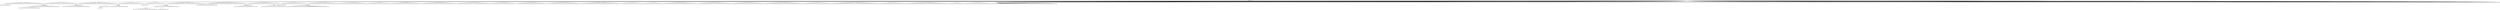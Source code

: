 digraph g {
	"57" -> "58";
	"58" [label="27"];
	"53" -> "54";
	"54" [label="45"];
	"52" -> "53";
	"53" [color=indianred1, style=filled, label="18"];
	"51" -> "52";
	"52" [label="38"];
	"49" -> "50";
	"50" [color=indianred1, style=filled, label="19"];
	"48" -> "49";
	"49" [label="47"];
	"43" -> "44";
	"44" [color=indianred1, style=filled, label="13"];
	"41" -> "42";
	"42" [color=indianred1, style=filled, label="25"];
	"41" -> "43";
	"43" [label="5"];
	"40" -> "41";
	"41" [label="13"];
	"37" -> "38";
	"38" [label="9"];
	"32" -> "33";
	"33" [color=indianred1, style=filled, label="2"];
	"32" -> "34";
	"34" [label="42"];
	"31" -> "32";
	"32" [label="7"];
	"30" -> "31";
	"31" [color=indianred1, style=filled, label="23"];
	"29" -> "30";
	"30" [label="2"];
	"24" -> "25";
	"25" [label="48"];
	"24" -> "26";
	"26" [label="31"];
	"24" -> "27";
	"27" [label="28"];
	"21" -> "22";
	"22" [color=indianred1, style=filled, label="32"];
	"20" -> "21";
	"21" [label="22"];
	"16" -> "17";
	"17" [color=indianred1, style=filled, label="37"];
	"15" -> "16";
	"16" [label="3"];
	"15" -> "18";
	"18" [label="24"];
	"2" -> "3";
	"3" [color=indianred1, style=filled, label="4"];
	"1" -> "2";
	"2" [label="43"];
	"0" -> "1";
	"1" [label="4"];
	"0" -> "4";
	"4" [label="16"];
	"0" -> "5";
	"5" [label="21"];
	"0" -> "6";
	"6" [label="35"];
	"0" -> "7";
	"7" [label="44"];
	"0" -> "8";
	"8" [label="8"];
	"0" -> "9";
	"9" [label="49"];
	"0" -> "10";
	"10" [label="46"];
	"0" -> "11";
	"11" [label="36"];
	"0" -> "12";
	"12" [label="14"];
	"0" -> "13";
	"13" [label="6"];
	"0" -> "14";
	"14" [label="11"];
	"0" -> "15";
	"15" [label="37"];
	"0" -> "19";
	"19" [label="40"];
	"0" -> "20";
	"20" [label="32"];
	"0" -> "23";
	"23" [label="26"];
	"0" -> "24";
	"24" [label="41"];
	"0" -> "28";
	"28" [label="10"];
	"0" -> "29";
	"29" [label="23"];
	"0" -> "35";
	"35" [label="50"];
	"0" -> "36";
	"36" [label="29"];
	"0" -> "37";
	"37" [label="15"];
	"0" -> "39";
	"39" [label="12"];
	"0" -> "40";
	"40" [label="25"];
	"0" -> "45";
	"45" [label="33"];
	"0" -> "46";
	"46" [label="30"];
	"0" -> "47";
	"47" [label="17"];
	"0" -> "48";
	"48" [label="19"];
	"0" -> "51";
	"51" [label="18"];
	"0" -> "55";
	"55" [label="34"];
	"0" -> "56";
	"56" [label="20"];
	"0" -> "57";
	"57" [label="1"];
	"0" -> "59";
	"59" [label="39"];
	"0" [label="germline"];
	"27" -> "cell1";
	"cell1" [shape=box];
	"0" -> "cell2";
	"cell2" [shape=box];
	"47" -> "cell3";
	"cell3" [shape=box];
	"0" -> "cell4";
	"cell4" [shape=box];
	"0" -> "cell5";
	"cell5" [shape=box];
	"24" -> "cell6";
	"cell6" [shape=box];
	"0" -> "cell7";
	"cell7" [shape=box];
	"24" -> "cell8";
	"cell8" [shape=box];
	"0" -> "cell9";
	"cell9" [shape=box];
	"53" -> "cell10";
	"cell10" [shape=box];
	"0" -> "cell11";
	"cell11" [shape=box];
	"59" -> "cell12";
	"cell12" [shape=box];
	"57" -> "cell13";
	"cell13" [shape=box];
	"33" -> "cell14";
	"cell14" [shape=box];
	"0" -> "cell15";
	"cell15" [shape=box];
	"0" -> "cell16";
	"cell16" [shape=box];
	"10" -> "cell17";
	"cell17" [shape=box];
	"0" -> "cell18";
	"cell18" [shape=box];
	"55" -> "cell19";
	"cell19" [shape=box];
	"9" -> "cell20";
	"cell20" [shape=box];
	"0" -> "cell21";
	"cell21" [shape=box];
	"0" -> "cell22";
	"cell22" [shape=box];
	"0" -> "cell23";
	"cell23" [shape=box];
	"0" -> "cell24";
	"cell24" [shape=box];
	"0" -> "cell25";
	"cell25" [shape=box];
	"0" -> "cell26";
	"cell26" [shape=box];
	"0" -> "cell27";
	"cell27" [shape=box];
	"0" -> "cell28";
	"cell28" [shape=box];
	"0" -> "cell29";
	"cell29" [shape=box];
	"12" -> "cell30";
	"cell30" [shape=box];
	"0" -> "cell31";
	"cell31" [shape=box];
	"36" -> "cell32";
	"cell32" [shape=box];
	"39" -> "cell33";
	"cell33" [shape=box];
	"0" -> "cell34";
	"cell34" [shape=box];
	"0" -> "cell35";
	"cell35" [shape=box];
	"0" -> "cell36";
	"cell36" [shape=box];
	"3" -> "cell37";
	"cell37" [shape=box];
	"0" -> "cell38";
	"cell38" [shape=box];
	"10" -> "cell39";
	"cell39" [shape=box];
	"0" -> "cell40";
	"cell40" [shape=box];
	"0" -> "cell41";
	"cell41" [shape=box];
	"33" -> "cell42";
	"cell42" [shape=box];
	"0" -> "cell43";
	"cell43" [shape=box];
	"0" -> "cell44";
	"cell44" [shape=box];
	"51" -> "cell45";
	"cell45" [shape=box];
	"24" -> "cell46";
	"cell46" [shape=box];
	"12" -> "cell47";
	"cell47" [shape=box];
	"0" -> "cell48";
	"cell48" [shape=box];
	"50" -> "cell49";
	"cell49" [shape=box];
	"18" -> "cell50";
	"cell50" [shape=box];
	"12" -> "cell51";
	"cell51" [shape=box];
	"0" -> "cell52";
	"cell52" [shape=box];
	"0" -> "cell53";
	"cell53" [shape=box];
	"24" -> "cell54";
	"cell54" [shape=box];
	"55" -> "cell55";
	"cell55" [shape=box];
	"58" -> "cell56";
	"cell56" [shape=box];
	"0" -> "cell57";
	"cell57" [shape=box];
	"0" -> "cell58";
	"cell58" [shape=box];
	"4" -> "cell59";
	"cell59" [shape=box];
	"0" -> "cell60";
	"cell60" [shape=box];
	"0" -> "cell61";
	"cell61" [shape=box];
	"0" -> "cell62";
	"cell62" [shape=box];
	"31" -> "cell63";
	"cell63" [shape=box];
	"0" -> "cell64";
	"cell64" [shape=box];
	"6" -> "cell65";
	"cell65" [shape=box];
	"47" -> "cell66";
	"cell66" [shape=box];
	"5" -> "cell67";
	"cell67" [shape=box];
	"36" -> "cell68";
	"cell68" [shape=box];
	"0" -> "cell69";
	"cell69" [shape=box];
	"48" -> "cell70";
	"cell70" [shape=box];
	"53" -> "cell71";
	"cell71" [shape=box];
	"7" -> "cell72";
	"cell72" [shape=box];
	"9" -> "cell73";
	"cell73" [shape=box];
	"0" -> "cell74";
	"cell74" [shape=box];
	"0" -> "cell75";
	"cell75" [shape=box];
	"7" -> "cell76";
	"cell76" [shape=box];
	"0" -> "cell77";
	"cell77" [shape=box];
	"36" -> "cell78";
	"cell78" [shape=box];
	"5" -> "cell79";
	"cell79" [shape=box];
	"31" -> "cell80";
	"cell80" [shape=box];
	"0" -> "cell81";
	"cell81" [shape=box];
	"0" -> "cell82";
	"cell82" [shape=box];
	"0" -> "cell83";
	"cell83" [shape=box];
	"0" -> "cell84";
	"cell84" [shape=box];
	"0" -> "cell85";
	"cell85" [shape=box];
	"0" -> "cell86";
	"cell86" [shape=box];
	"11" -> "cell87";
	"cell87" [shape=box];
	"40" -> "cell88";
	"cell88" [shape=box];
	"0" -> "cell89";
	"cell89" [shape=box];
	"0" -> "cell90";
	"cell90" [shape=box];
	"0" -> "cell91";
	"cell91" [shape=box];
	"0" -> "cell92";
	"cell92" [shape=box];
	"0" -> "cell93";
	"cell93" [shape=box];
	"0" -> "cell94";
	"cell94" [shape=box];
	"0" -> "cell95";
	"cell95" [shape=box];
	"0" -> "cell96";
	"cell96" [shape=box];
	"9" -> "cell97";
	"cell97" [shape=box];
	"48" -> "cell98";
	"cell98" [shape=box];
	"28" -> "cell99";
	"cell99" [shape=box];
	"0" -> "cell100";
	"cell100" [shape=box];
	"14" -> "cell101";
	"cell101" [shape=box];
	"0" -> "cell102";
	"cell102" [shape=box];
	"8" -> "cell103";
	"cell103" [shape=box];
	"0" -> "cell104";
	"cell104" [shape=box];
	"0" -> "cell105";
	"cell105" [shape=box];
	"0" -> "cell106";
	"cell106" [shape=box];
	"31" -> "cell107";
	"cell107" [shape=box];
	"12" -> "cell108";
	"cell108" [shape=box];
	"3" -> "cell109";
	"cell109" [shape=box];
	"0" -> "cell110";
	"cell110" [shape=box];
	"0" -> "cell111";
	"cell111" [shape=box];
	"12" -> "cell112";
	"cell112" [shape=box];
	"48" -> "cell113";
	"cell113" [shape=box];
	"0" -> "cell114";
	"cell114" [shape=box];
	"14" -> "cell115";
	"cell115" [shape=box];
	"0" -> "cell116";
	"cell116" [shape=box];
	"11" -> "cell117";
	"cell117" [shape=box];
	"11" -> "cell118";
	"cell118" [shape=box];
	"5" -> "cell119";
	"cell119" [shape=box];
	"48" -> "cell120";
	"cell120" [shape=box];
	"28" -> "cell121";
	"cell121" [shape=box];
	"0" -> "cell122";
	"cell122" [shape=box];
	"0" -> "cell123";
	"cell123" [shape=box];
	"50" -> "cell124";
	"cell124" [shape=box];
	"23" -> "cell125";
	"cell125" [shape=box];
	"0" -> "cell126";
	"cell126" [shape=box];
	"0" -> "cell127";
	"cell127" [shape=box];
	"50" -> "cell128";
	"cell128" [shape=box];
	"0" -> "cell129";
	"cell129" [shape=box];
	"0" -> "cell130";
	"cell130" [shape=box];
	"52" -> "cell131";
	"cell131" [shape=box];
	"24" -> "cell132";
	"cell132" [shape=box];
	"0" -> "cell133";
	"cell133" [shape=box];
	"56" -> "cell134";
	"cell134" [shape=box];
	"48" -> "cell135";
	"cell135" [shape=box];
	"0" -> "cell136";
	"cell136" [shape=box];
	"0" -> "cell137";
	"cell137" [shape=box];
	"9" -> "cell138";
	"cell138" [shape=box];
	"22" -> "cell139";
	"cell139" [shape=box];
	"0" -> "cell140";
	"cell140" [shape=box];
	"0" -> "cell141";
	"cell141" [shape=box];
	"15" -> "cell142";
	"cell142" [shape=box];
	"0" -> "cell143";
	"cell143" [shape=box];
	"19" -> "cell144";
	"cell144" [shape=box];
	"35" -> "cell145";
	"cell145" [shape=box];
	"0" -> "cell146";
	"cell146" [shape=box];
	"0" -> "cell147";
	"cell147" [shape=box];
	"0" -> "cell148";
	"cell148" [shape=box];
	"0" -> "cell149";
	"cell149" [shape=box];
	"0" -> "cell150";
	"cell150" [shape=box];
	"3" -> "cell151";
	"cell151" [shape=box];
	"0" -> "cell152";
	"cell152" [shape=box];
	"0" -> "cell153";
	"cell153" [shape=box];
	"0" -> "cell154";
	"cell154" [shape=box];
	"44" -> "cell155";
	"cell155" [shape=box];
	"0" -> "cell156";
	"cell156" [shape=box];
	"22" -> "cell157";
	"cell157" [shape=box];
	"0" -> "cell158";
	"cell158" [shape=box];
	"0" -> "cell159";
	"cell159" [shape=box];
	"0" -> "cell160";
	"cell160" [shape=box];
	"0" -> "cell161";
	"cell161" [shape=box];
	"23" -> "cell162";
	"cell162" [shape=box];
	"3" -> "cell163";
	"cell163" [shape=box];
	"57" -> "cell164";
	"cell164" [shape=box];
	"29" -> "cell165";
	"cell165" [shape=box];
	"28" -> "cell166";
	"cell166" [shape=box];
	"0" -> "cell167";
	"cell167" [shape=box];
	"0" -> "cell168";
	"cell168" [shape=box];
	"0" -> "cell169";
	"cell169" [shape=box];
	"0" -> "cell170";
	"cell170" [shape=box];
	"56" -> "cell171";
	"cell171" [shape=box];
	"14" -> "cell172";
	"cell172" [shape=box];
	"0" -> "cell173";
	"cell173" [shape=box];
	"55" -> "cell174";
	"cell174" [shape=box];
	"12" -> "cell175";
	"cell175" [shape=box];
	"36" -> "cell176";
	"cell176" [shape=box];
	"33" -> "cell177";
	"cell177" [shape=box];
	"24" -> "cell178";
	"cell178" [shape=box];
	"0" -> "cell179";
	"cell179" [shape=box];
	"0" -> "cell180";
	"cell180" [shape=box];
	"0" -> "cell181";
	"cell181" [shape=box];
	"33" -> "cell182";
	"cell182" [shape=box];
	"13" -> "cell183";
	"cell183" [shape=box];
	"39" -> "cell184";
	"cell184" [shape=box];
	"19" -> "cell185";
	"cell185" [shape=box];
	"8" -> "cell186";
	"cell186" [shape=box];
	"20" -> "cell187";
	"cell187" [shape=box];
	"20" -> "cell188";
	"cell188" [shape=box];
	"48" -> "cell189";
	"cell189" [shape=box];
	"0" -> "cell190";
	"cell190" [shape=box];
	"0" -> "cell191";
	"cell191" [shape=box];
	"0" -> "cell192";
	"cell192" [shape=box];
	"24" -> "cell193";
	"cell193" [shape=box];
	"46" -> "cell194";
	"cell194" [shape=box];
	"6" -> "cell195";
	"cell195" [shape=box];
	"0" -> "cell196";
	"cell196" [shape=box];
	"58" -> "cell197";
	"cell197" [shape=box];
	"46" -> "cell198";
	"cell198" [shape=box];
	"0" -> "cell199";
	"cell199" [shape=box];
	"39" -> "cell200";
	"cell200" [shape=box];
	"0" -> "cell201";
	"cell201" [shape=box];
	"17" -> "cell202";
	"cell202" [shape=box];
	"0" -> "cell203";
	"cell203" [shape=box];
	"0" -> "cell204";
	"cell204" [shape=box];
	"35" -> "cell205";
	"cell205" [shape=box];
	"46" -> "cell206";
	"cell206" [shape=box];
	"0" -> "cell207";
	"cell207" [shape=box];
	"0" -> "cell208";
	"cell208" [shape=box];
	"0" -> "cell209";
	"cell209" [shape=box];
	"0" -> "cell210";
	"cell210" [shape=box];
	"0" -> "cell211";
	"cell211" [shape=box];
	"0" -> "cell212";
	"cell212" [shape=box];
	"0" -> "cell213";
	"cell213" [shape=box];
	"0" -> "cell214";
	"cell214" [shape=box];
	"9" -> "cell215";
	"cell215" [shape=box];
	"22" -> "cell216";
	"cell216" [shape=box];
	"0" -> "cell217";
	"cell217" [shape=box];
	"6" -> "cell218";
	"cell218" [shape=box];
	"0" -> "cell219";
	"cell219" [shape=box];
	"0" -> "cell220";
	"cell220" [shape=box];
	"49" -> "cell221";
	"cell221" [shape=box];
	"0" -> "cell222";
	"cell222" [shape=box];
	"0" -> "cell223";
	"cell223" [shape=box];
	"0" -> "cell224";
	"cell224" [shape=box];
	"0" -> "cell225";
	"cell225" [shape=box];
	"39" -> "cell226";
	"cell226" [shape=box];
	"0" -> "cell227";
	"cell227" [shape=box];
	"0" -> "cell228";
	"cell228" [shape=box];
	"0" -> "cell229";
	"cell229" [shape=box];
	"4" -> "cell230";
	"cell230" [shape=box];
	"4" -> "cell231";
	"cell231" [shape=box];
	"13" -> "cell232";
	"cell232" [shape=box];
	"0" -> "cell233";
	"cell233" [shape=box];
	"0" -> "cell234";
	"cell234" [shape=box];
	"0" -> "cell235";
	"cell235" [shape=box];
	"59" -> "cell236";
	"cell236" [shape=box];
	"0" -> "cell237";
	"cell237" [shape=box];
	"3" -> "cell238";
	"cell238" [shape=box];
	"53" -> "cell239";
	"cell239" [shape=box];
	"56" -> "cell240";
	"cell240" [shape=box];
	"24" -> "cell241";
	"cell241" [shape=box];
	"0" -> "cell242";
	"cell242" [shape=box];
	"0" -> "cell243";
	"cell243" [shape=box];
	"0" -> "cell244";
	"cell244" [shape=box];
	"50" -> "cell245";
	"cell245" [shape=box];
	"0" -> "cell246";
	"cell246" [shape=box];
	"0" -> "cell247";
	"cell247" [shape=box];
	"23" -> "cell248";
	"cell248" [shape=box];
	"45" -> "cell249";
	"cell249" [shape=box];
	"36" -> "cell250";
	"cell250" [shape=box];
	"0" -> "cell251";
	"cell251" [shape=box];
	"0" -> "cell252";
	"cell252" [shape=box];
	"46" -> "cell253";
	"cell253" [shape=box];
	"0" -> "cell254";
	"cell254" [shape=box];
	"0" -> "cell255";
	"cell255" [shape=box];
	"0" -> "cell256";
	"cell256" [shape=box];
	"0" -> "cell257";
	"cell257" [shape=box];
	"53" -> "cell258";
	"cell258" [shape=box];
	"0" -> "cell259";
	"cell259" [shape=box];
	"0" -> "cell260";
	"cell260" [shape=box];
	"0" -> "cell261";
	"cell261" [shape=box];
	"17" -> "cell262";
	"cell262" [shape=box];
	"43" -> "cell263";
	"cell263" [shape=box];
	"0" -> "cell264";
	"cell264" [shape=box];
	"0" -> "cell265";
	"cell265" [shape=box];
	"57" -> "cell266";
	"cell266" [shape=box];
	"5" -> "cell267";
	"cell267" [shape=box];
	"13" -> "cell268";
	"cell268" [shape=box];
	"44" -> "cell269";
	"cell269" [shape=box];
	"0" -> "cell270";
	"cell270" [shape=box];
	"35" -> "cell271";
	"cell271" [shape=box];
	"31" -> "cell272";
	"cell272" [shape=box];
	"24" -> "cell273";
	"cell273" [shape=box];
	"0" -> "cell274";
	"cell274" [shape=box];
	"0" -> "cell275";
	"cell275" [shape=box];
	"47" -> "cell276";
	"cell276" [shape=box];
	"26" -> "cell277";
	"cell277" [shape=box];
	"0" -> "cell278";
	"cell278" [shape=box];
	"23" -> "cell279";
	"cell279" [shape=box];
	"0" -> "cell280";
	"cell280" [shape=box];
	"1" -> "cell281";
	"cell281" [shape=box];
	"35" -> "cell282";
	"cell282" [shape=box];
	"35" -> "cell283";
	"cell283" [shape=box];
	"0" -> "cell284";
	"cell284" [shape=box];
	"0" -> "cell285";
	"cell285" [shape=box];
	"0" -> "cell286";
	"cell286" [shape=box];
	"47" -> "cell287";
	"cell287" [shape=box];
	"0" -> "cell288";
	"cell288" [shape=box];
	"0" -> "cell289";
	"cell289" [shape=box];
	"0" -> "cell290";
	"cell290" [shape=box];
	"0" -> "cell291";
	"cell291" [shape=box];
	"1" -> "cell292";
	"cell292" [shape=box];
	"0" -> "cell293";
	"cell293" [shape=box];
	"29" -> "cell294";
	"cell294" [shape=box];
	"0" -> "cell295";
	"cell295" [shape=box];
	"46" -> "cell296";
	"cell296" [shape=box];
	"6" -> "cell297";
	"cell297" [shape=box];
	"0" -> "cell298";
	"cell298" [shape=box];
	"29" -> "cell299";
	"cell299" [shape=box];
	"29" -> "cell300";
	"cell300" [shape=box];
	"0" -> "cell301";
	"cell301" [shape=box];
	"0" -> "cell302";
	"cell302" [shape=box];
	"0" -> "cell303";
	"cell303" [shape=box];
	"6" -> "cell304";
	"cell304" [shape=box];
	"15" -> "cell305";
	"cell305" [shape=box];
	"47" -> "cell306";
	"cell306" [shape=box];
	"0" -> "cell307";
	"cell307" [shape=box];
	"0" -> "cell308";
	"cell308" [shape=box];
	"0" -> "cell309";
	"cell309" [shape=box];
	"0" -> "cell310";
	"cell310" [shape=box];
	"50" -> "cell311";
	"cell311" [shape=box];
	"0" -> "cell312";
	"cell312" [shape=box];
	"26" -> "cell313";
	"cell313" [shape=box];
	"1" -> "cell314";
	"cell314" [shape=box];
	"0" -> "cell315";
	"cell315" [shape=box];
	"34" -> "cell316";
	"cell316" [shape=box];
	"29" -> "cell317";
	"cell317" [shape=box];
	"7" -> "cell318";
	"cell318" [shape=box];
	"0" -> "cell319";
	"cell319" [shape=box];
	"35" -> "cell320";
	"cell320" [shape=box];
	"50" -> "cell321";
	"cell321" [shape=box];
	"4" -> "cell322";
	"cell322" [shape=box];
	"0" -> "cell323";
	"cell323" [shape=box];
	"0" -> "cell324";
	"cell324" [shape=box];
	"23" -> "cell325";
	"cell325" [shape=box];
	"0" -> "cell326";
	"cell326" [shape=box];
	"0" -> "cell327";
	"cell327" [shape=box];
	"0" -> "cell328";
	"cell328" [shape=box];
	"45" -> "cell329";
	"cell329" [shape=box];
	"0" -> "cell330";
	"cell330" [shape=box];
	"0" -> "cell331";
	"cell331" [shape=box];
	"55" -> "cell332";
	"cell332" [shape=box];
	"11" -> "cell333";
	"cell333" [shape=box];
	"42" -> "cell334";
	"cell334" [shape=box];
	"0" -> "cell335";
	"cell335" [shape=box];
	"48" -> "cell336";
	"cell336" [shape=box];
	"18" -> "cell337";
	"cell337" [shape=box];
	"0" -> "cell338";
	"cell338" [shape=box];
	"2" -> "cell339";
	"cell339" [shape=box];
	"0" -> "cell340";
	"cell340" [shape=box];
	"0" -> "cell341";
	"cell341" [shape=box];
	"23" -> "cell342";
	"cell342" [shape=box];
	"0" -> "cell343";
	"cell343" [shape=box];
	"0" -> "cell344";
	"cell344" [shape=box];
	"0" -> "cell345";
	"cell345" [shape=box];
	"1" -> "cell346";
	"cell346" [shape=box];
	"15" -> "cell347";
	"cell347" [shape=box];
	"0" -> "cell348";
	"cell348" [shape=box];
	"55" -> "cell349";
	"cell349" [shape=box];
	"33" -> "cell350";
	"cell350" [shape=box];
	"0" -> "cell351";
	"cell351" [shape=box];
	"0" -> "cell352";
	"cell352" [shape=box];
	"35" -> "cell353";
	"cell353" [shape=box];
	"0" -> "cell354";
	"cell354" [shape=box];
	"22" -> "cell355";
	"cell355" [shape=box];
	"12" -> "cell356";
	"cell356" [shape=box];
	"19" -> "cell357";
	"cell357" [shape=box];
	"13" -> "cell358";
	"cell358" [shape=box];
	"0" -> "cell359";
	"cell359" [shape=box];
	"33" -> "cell360";
	"cell360" [shape=box];
	"6" -> "cell361";
	"cell361" [shape=box];
	"0" -> "cell362";
	"cell362" [shape=box];
	"46" -> "cell363";
	"cell363" [shape=box];
	"28" -> "cell364";
	"cell364" [shape=box];
	"0" -> "cell365";
	"cell365" [shape=box];
	"24" -> "cell366";
	"cell366" [shape=box];
	"15" -> "cell367";
	"cell367" [shape=box];
	"0" -> "cell368";
	"cell368" [shape=box];
	"29" -> "cell369";
	"cell369" [shape=box];
	"0" -> "cell370";
	"cell370" [shape=box];
	"40" -> "cell371";
	"cell371" [shape=box];
	"0" -> "cell372";
	"cell372" [shape=box];
	"29" -> "cell373";
	"cell373" [shape=box];
	"3" -> "cell374";
	"cell374" [shape=box];
	"0" -> "cell375";
	"cell375" [shape=box];
	"0" -> "cell376";
	"cell376" [shape=box];
	"0" -> "cell377";
	"cell377" [shape=box];
	"0" -> "cell378";
	"cell378" [shape=box];
	"0" -> "cell379";
	"cell379" [shape=box];
	"0" -> "cell380";
	"cell380" [shape=box];
	"31" -> "cell381";
	"cell381" [shape=box];
	"0" -> "cell382";
	"cell382" [shape=box];
	"31" -> "cell383";
	"cell383" [shape=box];
	"20" -> "cell384";
	"cell384" [shape=box];
	"0" -> "cell385";
	"cell385" [shape=box];
	"0" -> "cell386";
	"cell386" [shape=box];
	"0" -> "cell387";
	"cell387" [shape=box];
	"0" -> "cell388";
	"cell388" [shape=box];
	"0" -> "cell389";
	"cell389" [shape=box];
	"28" -> "cell390";
	"cell390" [shape=box];
	"4" -> "cell391";
	"cell391" [shape=box];
	"22" -> "cell392";
	"cell392" [shape=box];
	"0" -> "cell393";
	"cell393" [shape=box];
	"0" -> "cell394";
	"cell394" [shape=box];
	"0" -> "cell395";
	"cell395" [shape=box];
	"0" -> "cell396";
	"cell396" [shape=box];
	"0" -> "cell397";
	"cell397" [shape=box];
	"0" -> "cell398";
	"cell398" [shape=box];
	"0" -> "cell399";
	"cell399" [shape=box];
	"0" -> "cell400";
	"cell400" [shape=box];
	"0" -> "cell401";
	"cell401" [shape=box];
	"0" -> "cell402";
	"cell402" [shape=box];
	"10" -> "cell403";
	"cell403" [shape=box];
	"39" -> "cell404";
	"cell404" [shape=box];
	"0" -> "cell405";
	"cell405" [shape=box];
	"0" -> "cell406";
	"cell406" [shape=box];
	"3" -> "cell407";
	"cell407" [shape=box];
	"0" -> "cell408";
	"cell408" [shape=box];
	"22" -> "cell409";
	"cell409" [shape=box];
	"0" -> "cell410";
	"cell410" [shape=box];
	"0" -> "cell411";
	"cell411" [shape=box];
	"46" -> "cell412";
	"cell412" [shape=box];
	"19" -> "cell413";
	"cell413" [shape=box];
	"0" -> "cell414";
	"cell414" [shape=box];
	"56" -> "cell415";
	"cell415" [shape=box];
	"0" -> "cell416";
	"cell416" [shape=box];
	"0" -> "cell417";
	"cell417" [shape=box];
	"0" -> "cell418";
	"cell418" [shape=box];
	"0" -> "cell419";
	"cell419" [shape=box];
	"45" -> "cell420";
	"cell420" [shape=box];
	"0" -> "cell421";
	"cell421" [shape=box];
	"9" -> "cell422";
	"cell422" [shape=box];
	"50" -> "cell423";
	"cell423" [shape=box];
	"0" -> "cell424";
	"cell424" [shape=box];
	"51" -> "cell425";
	"cell425" [shape=box];
	"26" -> "cell426";
	"cell426" [shape=box];
	"57" -> "cell427";
	"cell427" [shape=box];
	"46" -> "cell428";
	"cell428" [shape=box];
	"0" -> "cell429";
	"cell429" [shape=box];
	"0" -> "cell430";
	"cell430" [shape=box];
	"0" -> "cell431";
	"cell431" [shape=box];
	"35" -> "cell432";
	"cell432" [shape=box];
	"12" -> "cell433";
	"cell433" [shape=box];
	"0" -> "cell434";
	"cell434" [shape=box];
	"0" -> "cell435";
	"cell435" [shape=box];
	"3" -> "cell436";
	"cell436" [shape=box];
	"23" -> "cell437";
	"cell437" [shape=box];
	"12" -> "cell438";
	"cell438" [shape=box];
	"53" -> "cell439";
	"cell439" [shape=box];
	"0" -> "cell440";
	"cell440" [shape=box];
	"40" -> "cell441";
	"cell441" [shape=box];
	"0" -> "cell442";
	"cell442" [shape=box];
	"45" -> "cell443";
	"cell443" [shape=box];
	"0" -> "cell444";
	"cell444" [shape=box];
	"0" -> "cell445";
	"cell445" [shape=box];
	"20" -> "cell446";
	"cell446" [shape=box];
	"0" -> "cell447";
	"cell447" [shape=box];
	"43" -> "cell448";
	"cell448" [shape=box];
	"15" -> "cell449";
	"cell449" [shape=box];
	"12" -> "cell450";
	"cell450" [shape=box];
	"57" -> "cell451";
	"cell451" [shape=box];
	"48" -> "cell452";
	"cell452" [shape=box];
	"0" -> "cell453";
	"cell453" [shape=box];
	"0" -> "cell454";
	"cell454" [shape=box];
	"14" -> "cell455";
	"cell455" [shape=box];
	"0" -> "cell456";
	"cell456" [shape=box];
	"0" -> "cell457";
	"cell457" [shape=box];
	"0" -> "cell458";
	"cell458" [shape=box];
	"0" -> "cell459";
	"cell459" [shape=box];
	"28" -> "cell460";
	"cell460" [shape=box];
	"0" -> "cell461";
	"cell461" [shape=box];
	"33" -> "cell462";
	"cell462" [shape=box];
	"0" -> "cell463";
	"cell463" [shape=box];
	"3" -> "cell464";
	"cell464" [shape=box];
	"0" -> "cell465";
	"cell465" [shape=box];
	"0" -> "cell466";
	"cell466" [shape=box];
	"57" -> "cell467";
	"cell467" [shape=box];
	"0" -> "cell468";
	"cell468" [shape=box];
	"0" -> "cell469";
	"cell469" [shape=box];
	"0" -> "cell470";
	"cell470" [shape=box];
	"23" -> "cell471";
	"cell471" [shape=box];
	"20" -> "cell472";
	"cell472" [shape=box];
	"0" -> "cell473";
	"cell473" [shape=box];
	"7" -> "cell474";
	"cell474" [shape=box];
	"0" -> "cell475";
	"cell475" [shape=box];
	"50" -> "cell476";
	"cell476" [shape=box];
	"51" -> "cell477";
	"cell477" [shape=box];
	"0" -> "cell478";
	"cell478" [shape=box];
	"57" -> "cell479";
	"cell479" [shape=box];
	"0" -> "cell480";
	"cell480" [shape=box];
	"0" -> "cell481";
	"cell481" [shape=box];
	"12" -> "cell482";
	"cell482" [shape=box];
	"0" -> "cell483";
	"cell483" [shape=box];
	"0" -> "cell484";
	"cell484" [shape=box];
	"29" -> "cell485";
	"cell485" [shape=box];
	"7" -> "cell486";
	"cell486" [shape=box];
	"57" -> "cell487";
	"cell487" [shape=box];
	"0" -> "cell488";
	"cell488" [shape=box];
	"0" -> "cell489";
	"cell489" [shape=box];
	"0" -> "cell490";
	"cell490" [shape=box];
	"3" -> "cell491";
	"cell491" [shape=box];
	"0" -> "cell492";
	"cell492" [shape=box];
	"0" -> "cell493";
	"cell493" [shape=box];
	"0" -> "cell494";
	"cell494" [shape=box];
	"0" -> "cell495";
	"cell495" [shape=box];
	"0" -> "cell496";
	"cell496" [shape=box];
	"45" -> "cell497";
	"cell497" [shape=box];
	"0" -> "cell498";
	"cell498" [shape=box];
	"56" -> "cell499";
	"cell499" [shape=box];
	"0" -> "cell500";
	"cell500" [shape=box];
	"2" -> "cell501";
	"cell501" [shape=box];
	"0" -> "cell502";
	"cell502" [shape=box];
	"55" -> "cell503";
	"cell503" [shape=box];
	"0" -> "cell504";
	"cell504" [shape=box];
	"0" -> "cell505";
	"cell505" [shape=box];
	"0" -> "cell506";
	"cell506" [shape=box];
	"33" -> "cell507";
	"cell507" [shape=box];
	"0" -> "cell508";
	"cell508" [shape=box];
	"0" -> "cell509";
	"cell509" [shape=box];
	"40" -> "cell510";
	"cell510" [shape=box];
	"20" -> "cell511";
	"cell511" [shape=box];
	"0" -> "cell512";
	"cell512" [shape=box];
	"0" -> "cell513";
	"cell513" [shape=box];
	"0" -> "cell514";
	"cell514" [shape=box];
	"9" -> "cell515";
	"cell515" [shape=box];
	"14" -> "cell516";
	"cell516" [shape=box];
	"0" -> "cell517";
	"cell517" [shape=box];
	"0" -> "cell518";
	"cell518" [shape=box];
	"4" -> "cell519";
	"cell519" [shape=box];
	"58" -> "cell520";
	"cell520" [shape=box];
	"57" -> "cell521";
	"cell521" [shape=box];
	"59" -> "cell522";
	"cell522" [shape=box];
	"0" -> "cell523";
	"cell523" [shape=box];
	"48" -> "cell524";
	"cell524" [shape=box];
	"0" -> "cell525";
	"cell525" [shape=box];
	"33" -> "cell526";
	"cell526" [shape=box];
	"37" -> "cell527";
	"cell527" [shape=box];
	"0" -> "cell528";
	"cell528" [shape=box];
	"0" -> "cell529";
	"cell529" [shape=box];
	"28" -> "cell530";
	"cell530" [shape=box];
	"36" -> "cell531";
	"cell531" [shape=box];
	"1" -> "cell532";
	"cell532" [shape=box];
	"0" -> "cell533";
	"cell533" [shape=box];
	"0" -> "cell534";
	"cell534" [shape=box];
	"42" -> "cell535";
	"cell535" [shape=box];
	"46" -> "cell536";
	"cell536" [shape=box];
	"10" -> "cell537";
	"cell537" [shape=box];
	"0" -> "cell538";
	"cell538" [shape=box];
	"0" -> "cell539";
	"cell539" [shape=box];
	"1" -> "cell540";
	"cell540" [shape=box];
	"34" -> "cell541";
	"cell541" [shape=box];
	"6" -> "cell542";
	"cell542" [shape=box];
	"0" -> "cell543";
	"cell543" [shape=box];
	"0" -> "cell544";
	"cell544" [shape=box];
	"0" -> "cell545";
	"cell545" [shape=box];
	"0" -> "cell546";
	"cell546" [shape=box];
	"22" -> "cell547";
	"cell547" [shape=box];
	"7" -> "cell548";
	"cell548" [shape=box];
	"0" -> "cell549";
	"cell549" [shape=box];
	"0" -> "cell550";
	"cell550" [shape=box];
	"23" -> "cell551";
	"cell551" [shape=box];
	"22" -> "cell552";
	"cell552" [shape=box];
	"0" -> "cell553";
	"cell553" [shape=box];
	"54" -> "cell554";
	"cell554" [shape=box];
	"56" -> "cell555";
	"cell555" [shape=box];
	"0" -> "cell556";
	"cell556" [shape=box];
	"3" -> "cell557";
	"cell557" [shape=box];
	"0" -> "cell558";
	"cell558" [shape=box];
	"0" -> "cell559";
	"cell559" [shape=box];
	"37" -> "cell560";
	"cell560" [shape=box];
	"0" -> "cell561";
	"cell561" [shape=box];
	"0" -> "cell562";
	"cell562" [shape=box];
	"29" -> "cell563";
	"cell563" [shape=box];
	"0" -> "cell564";
	"cell564" [shape=box];
	"33" -> "cell565";
	"cell565" [shape=box];
	"0" -> "cell566";
	"cell566" [shape=box];
	"6" -> "cell567";
	"cell567" [shape=box];
	"0" -> "cell568";
	"cell568" [shape=box];
	"0" -> "cell569";
	"cell569" [shape=box];
	"0" -> "cell570";
	"cell570" [shape=box];
	"0" -> "cell571";
	"cell571" [shape=box];
	"36" -> "cell572";
	"cell572" [shape=box];
	"19" -> "cell573";
	"cell573" [shape=box];
	"0" -> "cell574";
	"cell574" [shape=box];
	"0" -> "cell575";
	"cell575" [shape=box];
	"0" -> "cell576";
	"cell576" [shape=box];
	"0" -> "cell577";
	"cell577" [shape=box];
	"0" -> "cell578";
	"cell578" [shape=box];
	"0" -> "cell579";
	"cell579" [shape=box];
	"50" -> "cell580";
	"cell580" [shape=box];
	"53" -> "cell581";
	"cell581" [shape=box];
	"0" -> "cell582";
	"cell582" [shape=box];
	"0" -> "cell583";
	"cell583" [shape=box];
	"0" -> "cell584";
	"cell584" [shape=box];
	"46" -> "cell585";
	"cell585" [shape=box];
	"0" -> "cell586";
	"cell586" [shape=box];
	"0" -> "cell587";
	"cell587" [shape=box];
	"0" -> "cell588";
	"cell588" [shape=box];
	"8" -> "cell589";
	"cell589" [shape=box];
	"48" -> "cell590";
	"cell590" [shape=box];
	"0" -> "cell591";
	"cell591" [shape=box];
	"24" -> "cell592";
	"cell592" [shape=box];
	"0" -> "cell593";
	"cell593" [shape=box];
	"17" -> "cell594";
	"cell594" [shape=box];
	"51" -> "cell595";
	"cell595" [shape=box];
	"0" -> "cell596";
	"cell596" [shape=box];
	"29" -> "cell597";
	"cell597" [shape=box];
	"50" -> "cell598";
	"cell598" [shape=box];
	"0" -> "cell599";
	"cell599" [shape=box];
	"0" -> "cell600";
	"cell600" [shape=box];
	"10" -> "cell601";
	"cell601" [shape=box];
	"56" -> "cell602";
	"cell602" [shape=box];
	"35" -> "cell603";
	"cell603" [shape=box];
	"11" -> "cell604";
	"cell604" [shape=box];
	"0" -> "cell605";
	"cell605" [shape=box];
	"0" -> "cell606";
	"cell606" [shape=box];
	"0" -> "cell607";
	"cell607" [shape=box];
	"35" -> "cell608";
	"cell608" [shape=box];
	"0" -> "cell609";
	"cell609" [shape=box];
	"19" -> "cell610";
	"cell610" [shape=box];
	"0" -> "cell611";
	"cell611" [shape=box];
	"38" -> "cell612";
	"cell612" [shape=box];
	"12" -> "cell613";
	"cell613" [shape=box];
	"0" -> "cell614";
	"cell614" [shape=box];
	"54" -> "cell615";
	"cell615" [shape=box];
	"0" -> "cell616";
	"cell616" [shape=box];
	"0" -> "cell617";
	"cell617" [shape=box];
	"0" -> "cell618";
	"cell618" [shape=box];
	"4" -> "cell619";
	"cell619" [shape=box];
	"0" -> "cell620";
	"cell620" [shape=box];
	"0" -> "cell621";
	"cell621" [shape=box];
	"35" -> "cell622";
	"cell622" [shape=box];
	"0" -> "cell623";
	"cell623" [shape=box];
	"0" -> "cell624";
	"cell624" [shape=box];
	"0" -> "cell625";
	"cell625" [shape=box];
	"0" -> "cell626";
	"cell626" [shape=box];
	"12" -> "cell627";
	"cell627" [shape=box];
	"13" -> "cell628";
	"cell628" [shape=box];
	"35" -> "cell629";
	"cell629" [shape=box];
	"59" -> "cell630";
	"cell630" [shape=box];
	"0" -> "cell631";
	"cell631" [shape=box];
	"17" -> "cell632";
	"cell632" [shape=box];
	"39" -> "cell633";
	"cell633" [shape=box];
	"0" -> "cell634";
	"cell634" [shape=box];
	"41" -> "cell635";
	"cell635" [shape=box];
	"0" -> "cell636";
	"cell636" [shape=box];
	"46" -> "cell637";
	"cell637" [shape=box];
	"0" -> "cell638";
	"cell638" [shape=box];
	"0" -> "cell639";
	"cell639" [shape=box];
	"39" -> "cell640";
	"cell640" [shape=box];
	"0" -> "cell641";
	"cell641" [shape=box];
	"0" -> "cell642";
	"cell642" [shape=box];
	"1" -> "cell643";
	"cell643" [shape=box];
	"40" -> "cell644";
	"cell644" [shape=box];
	"5" -> "cell645";
	"cell645" [shape=box];
	"53" -> "cell646";
	"cell646" [shape=box];
	"6" -> "cell647";
	"cell647" [shape=box];
	"48" -> "cell648";
	"cell648" [shape=box];
	"0" -> "cell649";
	"cell649" [shape=box];
	"39" -> "cell650";
	"cell650" [shape=box];
	"58" -> "cell651";
	"cell651" [shape=box];
	"0" -> "cell652";
	"cell652" [shape=box];
	"10" -> "cell653";
	"cell653" [shape=box];
	"0" -> "cell654";
	"cell654" [shape=box];
	"45" -> "cell655";
	"cell655" [shape=box];
	"0" -> "cell656";
	"cell656" [shape=box];
	"0" -> "cell657";
	"cell657" [shape=box];
	"0" -> "cell658";
	"cell658" [shape=box];
	"0" -> "cell659";
	"cell659" [shape=box];
	"31" -> "cell660";
	"cell660" [shape=box];
	"20" -> "cell661";
	"cell661" [shape=box];
	"0" -> "cell662";
	"cell662" [shape=box];
	"0" -> "cell663";
	"cell663" [shape=box];
	"27" -> "cell664";
	"cell664" [shape=box];
	"0" -> "cell665";
	"cell665" [shape=box];
	"37" -> "cell666";
	"cell666" [shape=box];
	"0" -> "cell667";
	"cell667" [shape=box];
	"0" -> "cell668";
	"cell668" [shape=box];
	"19" -> "cell669";
	"cell669" [shape=box];
	"0" -> "cell670";
	"cell670" [shape=box];
	"8" -> "cell671";
	"cell671" [shape=box];
	"0" -> "cell672";
	"cell672" [shape=box];
	"0" -> "cell673";
	"cell673" [shape=box];
	"39" -> "cell674";
	"cell674" [shape=box];
	"8" -> "cell675";
	"cell675" [shape=box];
	"0" -> "cell676";
	"cell676" [shape=box];
	"0" -> "cell677";
	"cell677" [shape=box];
	"53" -> "cell678";
	"cell678" [shape=box];
	"29" -> "cell679";
	"cell679" [shape=box];
	"12" -> "cell680";
	"cell680" [shape=box];
	"11" -> "cell681";
	"cell681" [shape=box];
	"51" -> "cell682";
	"cell682" [shape=box];
	"0" -> "cell683";
	"cell683" [shape=box];
	"24" -> "cell684";
	"cell684" [shape=box];
	"0" -> "cell685";
	"cell685" [shape=box];
	"0" -> "cell686";
	"cell686" [shape=box];
	"0" -> "cell687";
	"cell687" [shape=box];
	"23" -> "cell688";
	"cell688" [shape=box];
	"0" -> "cell689";
	"cell689" [shape=box];
	"0" -> "cell690";
	"cell690" [shape=box];
	"0" -> "cell691";
	"cell691" [shape=box];
	"0" -> "cell692";
	"cell692" [shape=box];
	"0" -> "cell693";
	"cell693" [shape=box];
	"0" -> "cell694";
	"cell694" [shape=box];
	"0" -> "cell695";
	"cell695" [shape=box];
	"0" -> "cell696";
	"cell696" [shape=box];
	"0" -> "cell697";
	"cell697" [shape=box];
	"24" -> "cell698";
	"cell698" [shape=box];
	"0" -> "cell699";
	"cell699" [shape=box];
	"29" -> "cell700";
	"cell700" [shape=box];
	"0" -> "cell701";
	"cell701" [shape=box];
	"13" -> "cell702";
	"cell702" [shape=box];
	"12" -> "cell703";
	"cell703" [shape=box];
	"0" -> "cell704";
	"cell704" [shape=box];
	"0" -> "cell705";
	"cell705" [shape=box];
	"0" -> "cell706";
	"cell706" [shape=box];
	"51" -> "cell707";
	"cell707" [shape=box];
	"19" -> "cell708";
	"cell708" [shape=box];
	"6" -> "cell709";
	"cell709" [shape=box];
	"0" -> "cell710";
	"cell710" [shape=box];
	"50" -> "cell711";
	"cell711" [shape=box];
	"0" -> "cell712";
	"cell712" [shape=box];
	"57" -> "cell713";
	"cell713" [shape=box];
	"0" -> "cell714";
	"cell714" [shape=box];
	"0" -> "cell715";
	"cell715" [shape=box];
	"25" -> "cell716";
	"cell716" [shape=box];
	"51" -> "cell717";
	"cell717" [shape=box];
	"56" -> "cell718";
	"cell718" [shape=box];
	"53" -> "cell719";
	"cell719" [shape=box];
	"7" -> "cell720";
	"cell720" [shape=box];
	"0" -> "cell721";
	"cell721" [shape=box];
	"50" -> "cell722";
	"cell722" [shape=box];
	"13" -> "cell723";
	"cell723" [shape=box];
	"46" -> "cell724";
	"cell724" [shape=box];
	"0" -> "cell725";
	"cell725" [shape=box];
	"20" -> "cell726";
	"cell726" [shape=box];
	"28" -> "cell727";
	"cell727" [shape=box];
	"25" -> "cell728";
	"cell728" [shape=box];
	"0" -> "cell729";
	"cell729" [shape=box];
	"0" -> "cell730";
	"cell730" [shape=box];
	"35" -> "cell731";
	"cell731" [shape=box];
	"39" -> "cell732";
	"cell732" [shape=box];
	"39" -> "cell733";
	"cell733" [shape=box];
	"0" -> "cell734";
	"cell734" [shape=box];
	"24" -> "cell735";
	"cell735" [shape=box];
	"0" -> "cell736";
	"cell736" [shape=box];
	"0" -> "cell737";
	"cell737" [shape=box];
	"0" -> "cell738";
	"cell738" [shape=box];
	"31" -> "cell739";
	"cell739" [shape=box];
	"8" -> "cell740";
	"cell740" [shape=box];
	"5" -> "cell741";
	"cell741" [shape=box];
	"7" -> "cell742";
	"cell742" [shape=box];
	"51" -> "cell743";
	"cell743" [shape=box];
	"0" -> "cell744";
	"cell744" [shape=box];
	"0" -> "cell745";
	"cell745" [shape=box];
	"0" -> "cell746";
	"cell746" [shape=box];
	"0" -> "cell747";
	"cell747" [shape=box];
	"0" -> "cell748";
	"cell748" [shape=box];
	"0" -> "cell749";
	"cell749" [shape=box];
	"12" -> "cell750";
	"cell750" [shape=box];
	"53" -> "cell751";
	"cell751" [shape=box];
	"59" -> "cell752";
	"cell752" [shape=box];
	"36" -> "cell753";
	"cell753" [shape=box];
	"0" -> "cell754";
	"cell754" [shape=box];
	"0" -> "cell755";
	"cell755" [shape=box];
	"0" -> "cell756";
	"cell756" [shape=box];
	"25" -> "cell757";
	"cell757" [shape=box];
	"28" -> "cell758";
	"cell758" [shape=box];
	"0" -> "cell759";
	"cell759" [shape=box];
	"10" -> "cell760";
	"cell760" [shape=box];
	"7" -> "cell761";
	"cell761" [shape=box];
	"0" -> "cell762";
	"cell762" [shape=box];
	"3" -> "cell763";
	"cell763" [shape=box];
	"51" -> "cell764";
	"cell764" [shape=box];
	"0" -> "cell765";
	"cell765" [shape=box];
	"0" -> "cell766";
	"cell766" [shape=box];
	"0" -> "cell767";
	"cell767" [shape=box];
	"9" -> "cell768";
	"cell768" [shape=box];
	"35" -> "cell769";
	"cell769" [shape=box];
	"0" -> "cell770";
	"cell770" [shape=box];
	"19" -> "cell771";
	"cell771" [shape=box];
	"10" -> "cell772";
	"cell772" [shape=box];
	"0" -> "cell773";
	"cell773" [shape=box];
	"11" -> "cell774";
	"cell774" [shape=box];
	"0" -> "cell775";
	"cell775" [shape=box];
	"24" -> "cell776";
	"cell776" [shape=box];
	"11" -> "cell777";
	"cell777" [shape=box];
	"0" -> "cell778";
	"cell778" [shape=box];
	"0" -> "cell779";
	"cell779" [shape=box];
	"34" -> "cell780";
	"cell780" [shape=box];
	"0" -> "cell781";
	"cell781" [shape=box];
	"0" -> "cell782";
	"cell782" [shape=box];
	"0" -> "cell783";
	"cell783" [shape=box];
	"0" -> "cell784";
	"cell784" [shape=box];
	"1" -> "cell785";
	"cell785" [shape=box];
	"29" -> "cell786";
	"cell786" [shape=box];
	"23" -> "cell787";
	"cell787" [shape=box];
	"5" -> "cell788";
	"cell788" [shape=box];
	"0" -> "cell789";
	"cell789" [shape=box];
	"43" -> "cell790";
	"cell790" [shape=box];
	"29" -> "cell791";
	"cell791" [shape=box];
	"0" -> "cell792";
	"cell792" [shape=box];
	"9" -> "cell793";
	"cell793" [shape=box];
	"0" -> "cell794";
	"cell794" [shape=box];
	"0" -> "cell795";
	"cell795" [shape=box];
	"29" -> "cell796";
	"cell796" [shape=box];
	"0" -> "cell797";
	"cell797" [shape=box];
	"28" -> "cell798";
	"cell798" [shape=box];
	"0" -> "cell799";
	"cell799" [shape=box];
	"51" -> "cell800";
	"cell800" [shape=box];
	"56" -> "cell801";
	"cell801" [shape=box];
	"0" -> "cell802";
	"cell802" [shape=box];
	"17" -> "cell803";
	"cell803" [shape=box];
	"35" -> "cell804";
	"cell804" [shape=box];
	"24" -> "cell805";
	"cell805" [shape=box];
	"19" -> "cell806";
	"cell806" [shape=box];
	"0" -> "cell807";
	"cell807" [shape=box];
	"0" -> "cell808";
	"cell808" [shape=box];
	"4" -> "cell809";
	"cell809" [shape=box];
	"0" -> "cell810";
	"cell810" [shape=box];
	"59" -> "cell811";
	"cell811" [shape=box];
	"46" -> "cell812";
	"cell812" [shape=box];
	"0" -> "cell813";
	"cell813" [shape=box];
	"0" -> "cell814";
	"cell814" [shape=box];
	"56" -> "cell815";
	"cell815" [shape=box];
	"0" -> "cell816";
	"cell816" [shape=box];
	"11" -> "cell817";
	"cell817" [shape=box];
	"0" -> "cell818";
	"cell818" [shape=box];
	"0" -> "cell819";
	"cell819" [shape=box];
	"0" -> "cell820";
	"cell820" [shape=box];
	"22" -> "cell821";
	"cell821" [shape=box];
	"0" -> "cell822";
	"cell822" [shape=box];
	"0" -> "cell823";
	"cell823" [shape=box];
	"0" -> "cell824";
	"cell824" [shape=box];
	"10" -> "cell825";
	"cell825" [shape=box];
	"42" -> "cell826";
	"cell826" [shape=box];
	"0" -> "cell827";
	"cell827" [shape=box];
	"0" -> "cell828";
	"cell828" [shape=box];
	"9" -> "cell829";
	"cell829" [shape=box];
	"0" -> "cell830";
	"cell830" [shape=box];
	"0" -> "cell831";
	"cell831" [shape=box];
	"54" -> "cell832";
	"cell832" [shape=box];
	"0" -> "cell833";
	"cell833" [shape=box];
	"0" -> "cell834";
	"cell834" [shape=box];
	"40" -> "cell835";
	"cell835" [shape=box];
	"4" -> "cell836";
	"cell836" [shape=box];
	"0" -> "cell837";
	"cell837" [shape=box];
	"0" -> "cell838";
	"cell838" [shape=box];
	"39" -> "cell839";
	"cell839" [shape=box];
	"0" -> "cell840";
	"cell840" [shape=box];
	"11" -> "cell841";
	"cell841" [shape=box];
	"7" -> "cell842";
	"cell842" [shape=box];
	"36" -> "cell843";
	"cell843" [shape=box];
	"40" -> "cell844";
	"cell844" [shape=box];
	"0" -> "cell845";
	"cell845" [shape=box];
	"19" -> "cell846";
	"cell846" [shape=box];
	"0" -> "cell847";
	"cell847" [shape=box];
	"0" -> "cell848";
	"cell848" [shape=box];
	"31" -> "cell849";
	"cell849" [shape=box];
	"59" -> "cell850";
	"cell850" [shape=box];
	"0" -> "cell851";
	"cell851" [shape=box];
	"51" -> "cell852";
	"cell852" [shape=box];
	"0" -> "cell853";
	"cell853" [shape=box];
	"0" -> "cell854";
	"cell854" [shape=box];
	"0" -> "cell855";
	"cell855" [shape=box];
	"47" -> "cell856";
	"cell856" [shape=box];
	"53" -> "cell857";
	"cell857" [shape=box];
	"19" -> "cell858";
	"cell858" [shape=box];
	"46" -> "cell859";
	"cell859" [shape=box];
	"0" -> "cell860";
	"cell860" [shape=box];
	"1" -> "cell861";
	"cell861" [shape=box];
	"56" -> "cell862";
	"cell862" [shape=box];
	"0" -> "cell863";
	"cell863" [shape=box];
	"35" -> "cell864";
	"cell864" [shape=box];
	"0" -> "cell865";
	"cell865" [shape=box];
	"48" -> "cell866";
	"cell866" [shape=box];
	"0" -> "cell867";
	"cell867" [shape=box];
	"7" -> "cell868";
	"cell868" [shape=box];
	"47" -> "cell869";
	"cell869" [shape=box];
	"0" -> "cell870";
	"cell870" [shape=box];
	"36" -> "cell871";
	"cell871" [shape=box];
	"0" -> "cell872";
	"cell872" [shape=box];
	"0" -> "cell873";
	"cell873" [shape=box];
	"0" -> "cell874";
	"cell874" [shape=box];
	"0" -> "cell875";
	"cell875" [shape=box];
	"20" -> "cell876";
	"cell876" [shape=box];
	"0" -> "cell877";
	"cell877" [shape=box];
	"42" -> "cell878";
	"cell878" [shape=box];
	"0" -> "cell879";
	"cell879" [shape=box];
	"0" -> "cell880";
	"cell880" [shape=box];
	"0" -> "cell881";
	"cell881" [shape=box];
	"0" -> "cell882";
	"cell882" [shape=box];
	"3" -> "cell883";
	"cell883" [shape=box];
	"47" -> "cell884";
	"cell884" [shape=box];
	"0" -> "cell885";
	"cell885" [shape=box];
	"0" -> "cell886";
	"cell886" [shape=box];
	"0" -> "cell887";
	"cell887" [shape=box];
	"0" -> "cell888";
	"cell888" [shape=box];
	"19" -> "cell889";
	"cell889" [shape=box];
	"0" -> "cell890";
	"cell890" [shape=box];
	"24" -> "cell891";
	"cell891" [shape=box];
	"0" -> "cell892";
	"cell892" [shape=box];
	"0" -> "cell893";
	"cell893" [shape=box];
	"0" -> "cell894";
	"cell894" [shape=box];
	"0" -> "cell895";
	"cell895" [shape=box];
	"0" -> "cell896";
	"cell896" [shape=box];
	"0" -> "cell897";
	"cell897" [shape=box];
	"0" -> "cell898";
	"cell898" [shape=box];
	"10" -> "cell899";
	"cell899" [shape=box];
	"3" -> "cell900";
	"cell900" [shape=box];
	"11" -> "cell901";
	"cell901" [shape=box];
	"0" -> "cell902";
	"cell902" [shape=box];
	"54" -> "cell903";
	"cell903" [shape=box];
	"20" -> "cell904";
	"cell904" [shape=box];
	"10" -> "cell905";
	"cell905" [shape=box];
	"0" -> "cell906";
	"cell906" [shape=box];
	"37" -> "cell907";
	"cell907" [shape=box];
	"4" -> "cell908";
	"cell908" [shape=box];
	"0" -> "cell909";
	"cell909" [shape=box];
	"17" -> "cell910";
	"cell910" [shape=box];
	"55" -> "cell911";
	"cell911" [shape=box];
	"3" -> "cell912";
	"cell912" [shape=box];
	"55" -> "cell913";
	"cell913" [shape=box];
	"0" -> "cell914";
	"cell914" [shape=box];
	"0" -> "cell915";
	"cell915" [shape=box];
	"55" -> "cell916";
	"cell916" [shape=box];
	"0" -> "cell917";
	"cell917" [shape=box];
	"0" -> "cell918";
	"cell918" [shape=box];
	"0" -> "cell919";
	"cell919" [shape=box];
	"0" -> "cell920";
	"cell920" [shape=box];
	"0" -> "cell921";
	"cell921" [shape=box];
	"0" -> "cell922";
	"cell922" [shape=box];
	"0" -> "cell923";
	"cell923" [shape=box];
	"0" -> "cell924";
	"cell924" [shape=box];
	"38" -> "cell925";
	"cell925" [shape=box];
	"52" -> "cell926";
	"cell926" [shape=box];
	"0" -> "cell927";
	"cell927" [shape=box];
	"0" -> "cell928";
	"cell928" [shape=box];
	"7" -> "cell929";
	"cell929" [shape=box];
	"0" -> "cell930";
	"cell930" [shape=box];
	"0" -> "cell931";
	"cell931" [shape=box];
	"0" -> "cell932";
	"cell932" [shape=box];
	"0" -> "cell933";
	"cell933" [shape=box];
	"0" -> "cell934";
	"cell934" [shape=box];
	"50" -> "cell935";
	"cell935" [shape=box];
	"0" -> "cell936";
	"cell936" [shape=box];
	"0" -> "cell937";
	"cell937" [shape=box];
	"35" -> "cell938";
	"cell938" [shape=box];
	"0" -> "cell939";
	"cell939" [shape=box];
	"0" -> "cell940";
	"cell940" [shape=box];
	"54" -> "cell941";
	"cell941" [shape=box];
	"13" -> "cell942";
	"cell942" [shape=box];
	"0" -> "cell943";
	"cell943" [shape=box];
	"37" -> "cell944";
	"cell944" [shape=box];
	"7" -> "cell945";
	"cell945" [shape=box];
	"0" -> "cell946";
	"cell946" [shape=box];
	"42" -> "cell947";
	"cell947" [shape=box];
	"0" -> "cell948";
	"cell948" [shape=box];
	"0" -> "cell949";
	"cell949" [shape=box];
	"43" -> "cell950";
	"cell950" [shape=box];
	"0" -> "cell951";
	"cell951" [shape=box];
	"0" -> "cell952";
	"cell952" [shape=box];
	"0" -> "cell953";
	"cell953" [shape=box];
	"0" -> "cell954";
	"cell954" [shape=box];
	"59" -> "cell955";
	"cell955" [shape=box];
	"0" -> "cell956";
	"cell956" [shape=box];
	"57" -> "cell957";
	"cell957" [shape=box];
	"5" -> "cell958";
	"cell958" [shape=box];
	"9" -> "cell959";
	"cell959" [shape=box];
	"19" -> "cell960";
	"cell960" [shape=box];
	"35" -> "cell961";
	"cell961" [shape=box];
	"0" -> "cell962";
	"cell962" [shape=box];
	"3" -> "cell963";
	"cell963" [shape=box];
	"0" -> "cell964";
	"cell964" [shape=box];
	"0" -> "cell965";
	"cell965" [shape=box];
	"0" -> "cell966";
	"cell966" [shape=box];
	"0" -> "cell967";
	"cell967" [shape=box];
	"12" -> "cell968";
	"cell968" [shape=box];
	"45" -> "cell969";
	"cell969" [shape=box];
	"55" -> "cell970";
	"cell970" [shape=box];
	"15" -> "cell971";
	"cell971" [shape=box];
	"27" -> "cell972";
	"cell972" [shape=box];
	"0" -> "cell973";
	"cell973" [shape=box];
	"13" -> "cell974";
	"cell974" [shape=box];
	"0" -> "cell975";
	"cell975" [shape=box];
	"0" -> "cell976";
	"cell976" [shape=box];
	"0" -> "cell977";
	"cell977" [shape=box];
	"7" -> "cell978";
	"cell978" [shape=box];
	"0" -> "cell979";
	"cell979" [shape=box];
	"35" -> "cell980";
	"cell980" [shape=box];
	"0" -> "cell981";
	"cell981" [shape=box];
	"45" -> "cell982";
	"cell982" [shape=box];
	"9" -> "cell983";
	"cell983" [shape=box];
	"0" -> "cell984";
	"cell984" [shape=box];
	"0" -> "cell985";
	"cell985" [shape=box];
	"0" -> "cell986";
	"cell986" [shape=box];
	"0" -> "cell987";
	"cell987" [shape=box];
	"0" -> "cell988";
	"cell988" [shape=box];
	"4" -> "cell989";
	"cell989" [shape=box];
	"0" -> "cell990";
	"cell990" [shape=box];
	"0" -> "cell991";
	"cell991" [shape=box];
	"0" -> "cell992";
	"cell992" [shape=box];
	"0" -> "cell993";
	"cell993" [shape=box];
	"4" -> "cell994";
	"cell994" [shape=box];
	"0" -> "cell995";
	"cell995" [shape=box];
	"0" -> "cell996";
	"cell996" [shape=box];
	"0" -> "cell997";
	"cell997" [shape=box];
	"0" -> "cell998";
	"cell998" [shape=box];
	"0" -> "cell999";
	"cell999" [shape=box];
	"0" -> "cell1000";
	"cell1000" [shape=box];
	"0" -> "cell1001";
	"cell1001" [shape=box];
	"0" -> "cell1002";
	"cell1002" [shape=box];
	"0" -> "cell1003";
	"cell1003" [shape=box];
	"0" -> "cell1004";
	"cell1004" [shape=box];
	"0" -> "cell1005";
	"cell1005" [shape=box];
	"0" -> "cell1006";
	"cell1006" [shape=box];
	"45" -> "cell1007";
	"cell1007" [shape=box];
	"33" -> "cell1008";
	"cell1008" [shape=box];
	"0" -> "cell1009";
	"cell1009" [shape=box];
	"39" -> "cell1010";
	"cell1010" [shape=box];
	"0" -> "cell1011";
	"cell1011" [shape=box];
	"0" -> "cell1012";
	"cell1012" [shape=box];
	"51" -> "cell1013";
	"cell1013" [shape=box];
	"23" -> "cell1014";
	"cell1014" [shape=box];
	"0" -> "cell1015";
	"cell1015" [shape=box];
	"0" -> "cell1016";
	"cell1016" [shape=box];
	"0" -> "cell1017";
	"cell1017" [shape=box];
	"0" -> "cell1018";
	"cell1018" [shape=box];
	"0" -> "cell1019";
	"cell1019" [shape=box];
	"0" -> "cell1020";
	"cell1020" [shape=box];
	"0" -> "cell1021";
	"cell1021" [shape=box];
	"42" -> "cell1022";
	"cell1022" [shape=box];
	"17" -> "cell1023";
	"cell1023" [shape=box];
	"0" -> "cell1024";
	"cell1024" [shape=box];
	"54" -> "cell1025";
	"cell1025" [shape=box];
	"51" -> "cell1026";
	"cell1026" [shape=box];
	"0" -> "cell1027";
	"cell1027" [shape=box];
	"57" -> "cell1028";
	"cell1028" [shape=box];
	"21" -> "cell1029";
	"cell1029" [shape=box];
	"0" -> "cell1030";
	"cell1030" [shape=box];
	"45" -> "cell1031";
	"cell1031" [shape=box];
	"0" -> "cell1032";
	"cell1032" [shape=box];
	"0" -> "cell1033";
	"cell1033" [shape=box];
	"0" -> "cell1034";
	"cell1034" [shape=box];
	"1" -> "cell1035";
	"cell1035" [shape=box];
	"10" -> "cell1036";
	"cell1036" [shape=box];
	"12" -> "cell1037";
	"cell1037" [shape=box];
	"0" -> "cell1038";
	"cell1038" [shape=box];
	"0" -> "cell1039";
	"cell1039" [shape=box];
	"0" -> "cell1040";
	"cell1040" [shape=box];
	"8" -> "cell1041";
	"cell1041" [shape=box];
	"53" -> "cell1042";
	"cell1042" [shape=box];
	"59" -> "cell1043";
	"cell1043" [shape=box];
	"0" -> "cell1044";
	"cell1044" [shape=box];
	"0" -> "cell1045";
	"cell1045" [shape=box];
	"39" -> "cell1046";
	"cell1046" [shape=box];
	"0" -> "cell1047";
	"cell1047" [shape=box];
	"14" -> "cell1048";
	"cell1048" [shape=box];
	"7" -> "cell1049";
	"cell1049" [shape=box];
	"0" -> "cell1050";
	"cell1050" [shape=box];
	"0" -> "cell1051";
	"cell1051" [shape=box];
	"50" -> "cell1052";
	"cell1052" [shape=box];
	"0" -> "cell1053";
	"cell1053" [shape=box];
	"48" -> "cell1054";
	"cell1054" [shape=box];
	"3" -> "cell1055";
	"cell1055" [shape=box];
	"11" -> "cell1056";
	"cell1056" [shape=box];
	"42" -> "cell1057";
	"cell1057" [shape=box];
	"0" -> "cell1058";
	"cell1058" [shape=box];
	"23" -> "cell1059";
	"cell1059" [shape=box];
	"0" -> "cell1060";
	"cell1060" [shape=box];
	"0" -> "cell1061";
	"cell1061" [shape=box];
	"17" -> "cell1062";
	"cell1062" [shape=box];
	"3" -> "cell1063";
	"cell1063" [shape=box];
	"0" -> "cell1064";
	"cell1064" [shape=box];
	"19" -> "cell1065";
	"cell1065" [shape=box];
	"0" -> "cell1066";
	"cell1066" [shape=box];
	"54" -> "cell1067";
	"cell1067" [shape=box];
	"45" -> "cell1068";
	"cell1068" [shape=box];
	"0" -> "cell1069";
	"cell1069" [shape=box];
	"39" -> "cell1070";
	"cell1070" [shape=box];
	"0" -> "cell1071";
	"cell1071" [shape=box];
	"5" -> "cell1072";
	"cell1072" [shape=box];
	"39" -> "cell1073";
	"cell1073" [shape=box];
	"0" -> "cell1074";
	"cell1074" [shape=box];
	"10" -> "cell1075";
	"cell1075" [shape=box];
	"0" -> "cell1076";
	"cell1076" [shape=box];
	"23" -> "cell1077";
	"cell1077" [shape=box];
	"0" -> "cell1078";
	"cell1078" [shape=box];
	"24" -> "cell1079";
	"cell1079" [shape=box];
	"7" -> "cell1080";
	"cell1080" [shape=box];
	"0" -> "cell1081";
	"cell1081" [shape=box];
	"0" -> "cell1082";
	"cell1082" [shape=box];
	"0" -> "cell1083";
	"cell1083" [shape=box];
	"33" -> "cell1084";
	"cell1084" [shape=box];
	"0" -> "cell1085";
	"cell1085" [shape=box];
	"0" -> "cell1086";
	"cell1086" [shape=box];
	"8" -> "cell1087";
	"cell1087" [shape=box];
	"39" -> "cell1088";
	"cell1088" [shape=box];
	"46" -> "cell1089";
	"cell1089" [shape=box];
	"31" -> "cell1090";
	"cell1090" [shape=box];
	"1" -> "cell1091";
	"cell1091" [shape=box];
	"0" -> "cell1092";
	"cell1092" [shape=box];
	"0" -> "cell1093";
	"cell1093" [shape=box];
	"0" -> "cell1094";
	"cell1094" [shape=box];
	"0" -> "cell1095";
	"cell1095" [shape=box];
	"0" -> "cell1096";
	"cell1096" [shape=box];
	"0" -> "cell1097";
	"cell1097" [shape=box];
	"0" -> "cell1098";
	"cell1098" [shape=box];
	"46" -> "cell1099";
	"cell1099" [shape=box];
	"22" -> "cell1100";
	"cell1100" [shape=box];
	"0" -> "cell1101";
	"cell1101" [shape=box];
	"0" -> "cell1102";
	"cell1102" [shape=box];
	"15" -> "cell1103";
	"cell1103" [shape=box];
	"7" -> "cell1104";
	"cell1104" [shape=box];
	"53" -> "cell1105";
	"cell1105" [shape=box];
	"48" -> "cell1106";
	"cell1106" [shape=box];
	"0" -> "cell1107";
	"cell1107" [shape=box];
	"15" -> "cell1108";
	"cell1108" [shape=box];
	"0" -> "cell1109";
	"cell1109" [shape=box];
	"38" -> "cell1110";
	"cell1110" [shape=box];
	"0" -> "cell1111";
	"cell1111" [shape=box];
	"16" -> "cell1112";
	"cell1112" [shape=box];
	"0" -> "cell1113";
	"cell1113" [shape=box];
	"17" -> "cell1114";
	"cell1114" [shape=box];
	"34" -> "cell1115";
	"cell1115" [shape=box];
	"0" -> "cell1116";
	"cell1116" [shape=box];
	"0" -> "cell1117";
	"cell1117" [shape=box];
	"15" -> "cell1118";
	"cell1118" [shape=box];
	"0" -> "cell1119";
	"cell1119" [shape=box];
	"59" -> "cell1120";
	"cell1120" [shape=box];
	"0" -> "cell1121";
	"cell1121" [shape=box];
	"12" -> "cell1122";
	"cell1122" [shape=box];
	"0" -> "cell1123";
	"cell1123" [shape=box];
	"0" -> "cell1124";
	"cell1124" [shape=box];
	"36" -> "cell1125";
	"cell1125" [shape=box];
	"0" -> "cell1126";
	"cell1126" [shape=box];
	"12" -> "cell1127";
	"cell1127" [shape=box];
	"37" -> "cell1128";
	"cell1128" [shape=box];
	"0" -> "cell1129";
	"cell1129" [shape=box];
	"24" -> "cell1130";
	"cell1130" [shape=box];
	"13" -> "cell1131";
	"cell1131" [shape=box];
	"38" -> "cell1132";
	"cell1132" [shape=box];
	"28" -> "cell1133";
	"cell1133" [shape=box];
	"8" -> "cell1134";
	"cell1134" [shape=box];
	"0" -> "cell1135";
	"cell1135" [shape=box];
	"0" -> "cell1136";
	"cell1136" [shape=box];
	"0" -> "cell1137";
	"cell1137" [shape=box];
	"0" -> "cell1138";
	"cell1138" [shape=box];
	"0" -> "cell1139";
	"cell1139" [shape=box];
	"0" -> "cell1140";
	"cell1140" [shape=box];
	"5" -> "cell1141";
	"cell1141" [shape=box];
	"0" -> "cell1142";
	"cell1142" [shape=box];
	"0" -> "cell1143";
	"cell1143" [shape=box];
	"49" -> "cell1144";
	"cell1144" [shape=box];
	"57" -> "cell1145";
	"cell1145" [shape=box];
	"39" -> "cell1146";
	"cell1146" [shape=box];
	"0" -> "cell1147";
	"cell1147" [shape=box];
	"55" -> "cell1148";
	"cell1148" [shape=box];
	"6" -> "cell1149";
	"cell1149" [shape=box];
	"6" -> "cell1150";
	"cell1150" [shape=box];
	"0" -> "cell1151";
	"cell1151" [shape=box];
	"0" -> "cell1152";
	"cell1152" [shape=box];
	"0" -> "cell1153";
	"cell1153" [shape=box];
	"57" -> "cell1154";
	"cell1154" [shape=box];
	"1" -> "cell1155";
	"cell1155" [shape=box];
	"36" -> "cell1156";
	"cell1156" [shape=box];
	"0" -> "cell1157";
	"cell1157" [shape=box];
	"0" -> "cell1158";
	"cell1158" [shape=box];
	"31" -> "cell1159";
	"cell1159" [shape=box];
	"46" -> "cell1160";
	"cell1160" [shape=box];
	"15" -> "cell1161";
	"cell1161" [shape=box];
	"9" -> "cell1162";
	"cell1162" [shape=box];
	"48" -> "cell1163";
	"cell1163" [shape=box];
	"34" -> "cell1164";
	"cell1164" [shape=box];
	"0" -> "cell1165";
	"cell1165" [shape=box];
	"54" -> "cell1166";
	"cell1166" [shape=box];
	"0" -> "cell1167";
	"cell1167" [shape=box];
	"36" -> "cell1168";
	"cell1168" [shape=box];
	"10" -> "cell1169";
	"cell1169" [shape=box];
	"22" -> "cell1170";
	"cell1170" [shape=box];
	"20" -> "cell1171";
	"cell1171" [shape=box];
	"0" -> "cell1172";
	"cell1172" [shape=box];
	"0" -> "cell1173";
	"cell1173" [shape=box];
	"1" -> "cell1174";
	"cell1174" [shape=box];
	"0" -> "cell1175";
	"cell1175" [shape=box];
	"19" -> "cell1176";
	"cell1176" [shape=box];
	"0" -> "cell1177";
	"cell1177" [shape=box];
	"21" -> "cell1178";
	"cell1178" [shape=box];
	"4" -> "cell1179";
	"cell1179" [shape=box];
	"0" -> "cell1180";
	"cell1180" [shape=box];
	"0" -> "cell1181";
	"cell1181" [shape=box];
	"0" -> "cell1182";
	"cell1182" [shape=box];
	"0" -> "cell1183";
	"cell1183" [shape=box];
	"0" -> "cell1184";
	"cell1184" [shape=box];
	"0" -> "cell1185";
	"cell1185" [shape=box];
	"0" -> "cell1186";
	"cell1186" [shape=box];
	"0" -> "cell1187";
	"cell1187" [shape=box];
	"35" -> "cell1188";
	"cell1188" [shape=box];
	"39" -> "cell1189";
	"cell1189" [shape=box];
	"0" -> "cell1190";
	"cell1190" [shape=box];
	"0" -> "cell1191";
	"cell1191" [shape=box];
	"0" -> "cell1192";
	"cell1192" [shape=box];
	"0" -> "cell1193";
	"cell1193" [shape=box];
	"0" -> "cell1194";
	"cell1194" [shape=box];
	"17" -> "cell1195";
	"cell1195" [shape=box];
	"53" -> "cell1196";
	"cell1196" [shape=box];
	"0" -> "cell1197";
	"cell1197" [shape=box];
	"0" -> "cell1198";
	"cell1198" [shape=box];
	"0" -> "cell1199";
	"cell1199" [shape=box];
	"28" -> "cell1200";
	"cell1200" [shape=box];
	"20" -> "cell1201";
	"cell1201" [shape=box];
	"24" -> "cell1202";
	"cell1202" [shape=box];
	"0" -> "cell1203";
	"cell1203" [shape=box];
	"0" -> "cell1204";
	"cell1204" [shape=box];
	"0" -> "cell1205";
	"cell1205" [shape=box];
	"0" -> "cell1206";
	"cell1206" [shape=box];
	"14" -> "cell1207";
	"cell1207" [shape=box];
	"39" -> "cell1208";
	"cell1208" [shape=box];
	"0" -> "cell1209";
	"cell1209" [shape=box];
	"0" -> "cell1210";
	"cell1210" [shape=box];
	"45" -> "cell1211";
	"cell1211" [shape=box];
	"39" -> "cell1212";
	"cell1212" [shape=box];
	"56" -> "cell1213";
	"cell1213" [shape=box];
	"0" -> "cell1214";
	"cell1214" [shape=box];
	"59" -> "cell1215";
	"cell1215" [shape=box];
	"20" -> "cell1216";
	"cell1216" [shape=box];
	"8" -> "cell1217";
	"cell1217" [shape=box];
	"4" -> "cell1218";
	"cell1218" [shape=box];
	"0" -> "cell1219";
	"cell1219" [shape=box];
	"8" -> "cell1220";
	"cell1220" [shape=box];
	"0" -> "cell1221";
	"cell1221" [shape=box];
	"0" -> "cell1222";
	"cell1222" [shape=box];
	"0" -> "cell1223";
	"cell1223" [shape=box];
	"0" -> "cell1224";
	"cell1224" [shape=box];
	"4" -> "cell1225";
	"cell1225" [shape=box];
	"51" -> "cell1226";
	"cell1226" [shape=box];
	"0" -> "cell1227";
	"cell1227" [shape=box];
	"57" -> "cell1228";
	"cell1228" [shape=box];
	"29" -> "cell1229";
	"cell1229" [shape=box];
	"0" -> "cell1230";
	"cell1230" [shape=box];
	"0" -> "cell1231";
	"cell1231" [shape=box];
	"3" -> "cell1232";
	"cell1232" [shape=box];
	"14" -> "cell1233";
	"cell1233" [shape=box];
	"0" -> "cell1234";
	"cell1234" [shape=box];
	"1" -> "cell1235";
	"cell1235" [shape=box];
	"0" -> "cell1236";
	"cell1236" [shape=box];
	"59" -> "cell1237";
	"cell1237" [shape=box];
	"0" -> "cell1238";
	"cell1238" [shape=box];
	"28" -> "cell1239";
	"cell1239" [shape=box];
	"0" -> "cell1240";
	"cell1240" [shape=box];
	"3" -> "cell1241";
	"cell1241" [shape=box];
	"28" -> "cell1242";
	"cell1242" [shape=box];
	"55" -> "cell1243";
	"cell1243" [shape=box];
	"51" -> "cell1244";
	"cell1244" [shape=box];
	"0" -> "cell1245";
	"cell1245" [shape=box];
	"0" -> "cell1246";
	"cell1246" [shape=box];
	"29" -> "cell1247";
	"cell1247" [shape=box];
	"14" -> "cell1248";
	"cell1248" [shape=box];
	"11" -> "cell1249";
	"cell1249" [shape=box];
	"55" -> "cell1250";
	"cell1250" [shape=box];
	"0" -> "cell1251";
	"cell1251" [shape=box];
	"0" -> "cell1252";
	"cell1252" [shape=box];
	"0" -> "cell1253";
	"cell1253" [shape=box];
	"0" -> "cell1254";
	"cell1254" [shape=box];
	"0" -> "cell1255";
	"cell1255" [shape=box];
	"45" -> "cell1256";
	"cell1256" [shape=box];
	"56" -> "cell1257";
	"cell1257" [shape=box];
	"0" -> "cell1258";
	"cell1258" [shape=box];
	"0" -> "cell1259";
	"cell1259" [shape=box];
	"0" -> "cell1260";
	"cell1260" [shape=box];
	"0" -> "cell1261";
	"cell1261" [shape=box];
	"0" -> "cell1262";
	"cell1262" [shape=box];
	"0" -> "cell1263";
	"cell1263" [shape=box];
	"28" -> "cell1264";
	"cell1264" [shape=box];
	"39" -> "cell1265";
	"cell1265" [shape=box];
	"0" -> "cell1266";
	"cell1266" [shape=box];
	"44" -> "cell1267";
	"cell1267" [shape=box];
	"0" -> "cell1268";
	"cell1268" [shape=box];
	"27" -> "cell1269";
	"cell1269" [shape=box];
	"0" -> "cell1270";
	"cell1270" [shape=box];
	"0" -> "cell1271";
	"cell1271" [shape=box];
	"57" -> "cell1272";
	"cell1272" [shape=box];
	"0" -> "cell1273";
	"cell1273" [shape=box];
	"8" -> "cell1274";
	"cell1274" [shape=box];
	"29" -> "cell1275";
	"cell1275" [shape=box];
	"43" -> "cell1276";
	"cell1276" [shape=box];
	"0" -> "cell1277";
	"cell1277" [shape=box];
	"47" -> "cell1278";
	"cell1278" [shape=box];
	"39" -> "cell1279";
	"cell1279" [shape=box];
	"0" -> "cell1280";
	"cell1280" [shape=box];
	"15" -> "cell1281";
	"cell1281" [shape=box];
	"22" -> "cell1282";
	"cell1282" [shape=box];
	"3" -> "cell1283";
	"cell1283" [shape=box];
	"9" -> "cell1284";
	"cell1284" [shape=box];
	"29" -> "cell1285";
	"cell1285" [shape=box];
	"14" -> "cell1286";
	"cell1286" [shape=box];
	"0" -> "cell1287";
	"cell1287" [shape=box];
	"45" -> "cell1288";
	"cell1288" [shape=box];
	"0" -> "cell1289";
	"cell1289" [shape=box];
	"0" -> "cell1290";
	"cell1290" [shape=box];
	"31" -> "cell1291";
	"cell1291" [shape=box];
	"6" -> "cell1292";
	"cell1292" [shape=box];
	"0" -> "cell1293";
	"cell1293" [shape=box];
	"0" -> "cell1294";
	"cell1294" [shape=box];
	"5" -> "cell1295";
	"cell1295" [shape=box];
	"35" -> "cell1296";
	"cell1296" [shape=box];
	"51" -> "cell1297";
	"cell1297" [shape=box];
	"51" -> "cell1298";
	"cell1298" [shape=box];
	"0" -> "cell1299";
	"cell1299" [shape=box];
	"0" -> "cell1300";
	"cell1300" [shape=box];
	"0" -> "cell1301";
	"cell1301" [shape=box];
	"0" -> "cell1302";
	"cell1302" [shape=box];
	"59" -> "cell1303";
	"cell1303" [shape=box];
	"0" -> "cell1304";
	"cell1304" [shape=box];
	"0" -> "cell1305";
	"cell1305" [shape=box];
	"1" -> "cell1306";
	"cell1306" [shape=box];
	"0" -> "cell1307";
	"cell1307" [shape=box];
	"0" -> "cell1308";
	"cell1308" [shape=box];
	"0" -> "cell1309";
	"cell1309" [shape=box];
	"12" -> "cell1310";
	"cell1310" [shape=box];
	"5" -> "cell1311";
	"cell1311" [shape=box];
	"17" -> "cell1312";
	"cell1312" [shape=box];
	"24" -> "cell1313";
	"cell1313" [shape=box];
	"0" -> "cell1314";
	"cell1314" [shape=box];
	"40" -> "cell1315";
	"cell1315" [shape=box];
	"30" -> "cell1316";
	"cell1316" [shape=box];
	"28" -> "cell1317";
	"cell1317" [shape=box];
	"0" -> "cell1318";
	"cell1318" [shape=box];
	"19" -> "cell1319";
	"cell1319" [shape=box];
	"11" -> "cell1320";
	"cell1320" [shape=box];
	"20" -> "cell1321";
	"cell1321" [shape=box];
	"0" -> "cell1322";
	"cell1322" [shape=box];
	"0" -> "cell1323";
	"cell1323" [shape=box];
	"11" -> "cell1324";
	"cell1324" [shape=box];
	"0" -> "cell1325";
	"cell1325" [shape=box];
	"0" -> "cell1326";
	"cell1326" [shape=box];
	"40" -> "cell1327";
	"cell1327" [shape=box];
	"0" -> "cell1328";
	"cell1328" [shape=box];
	"0" -> "cell1329";
	"cell1329" [shape=box];
	"20" -> "cell1330";
	"cell1330" [shape=box];
	"0" -> "cell1331";
	"cell1331" [shape=box];
	"0" -> "cell1332";
	"cell1332" [shape=box];
	"0" -> "cell1333";
	"cell1333" [shape=box];
	"0" -> "cell1334";
	"cell1334" [shape=box];
	"56" -> "cell1335";
	"cell1335" [shape=box];
	"0" -> "cell1336";
	"cell1336" [shape=box];
	"31" -> "cell1337";
	"cell1337" [shape=box];
	"8" -> "cell1338";
	"cell1338" [shape=box];
	"0" -> "cell1339";
	"cell1339" [shape=box];
	"0" -> "cell1340";
	"cell1340" [shape=box];
	"0" -> "cell1341";
	"cell1341" [shape=box];
	"0" -> "cell1342";
	"cell1342" [shape=box];
	"6" -> "cell1343";
	"cell1343" [shape=box];
	"7" -> "cell1344";
	"cell1344" [shape=box];
	"26" -> "cell1345";
	"cell1345" [shape=box];
	"46" -> "cell1346";
	"cell1346" [shape=box];
	"17" -> "cell1347";
	"cell1347" [shape=box];
	"23" -> "cell1348";
	"cell1348" [shape=box];
	"37" -> "cell1349";
	"cell1349" [shape=box];
	"46" -> "cell1350";
	"cell1350" [shape=box];
	"0" -> "cell1351";
	"cell1351" [shape=box];
	"0" -> "cell1352";
	"cell1352" [shape=box];
	"0" -> "cell1353";
	"cell1353" [shape=box];
	"0" -> "cell1354";
	"cell1354" [shape=box];
	"36" -> "cell1355";
	"cell1355" [shape=box];
	"34" -> "cell1356";
	"cell1356" [shape=box];
	"57" -> "cell1357";
	"cell1357" [shape=box];
	"0" -> "cell1358";
	"cell1358" [shape=box];
	"3" -> "cell1359";
	"cell1359" [shape=box];
	"0" -> "cell1360";
	"cell1360" [shape=box];
	"8" -> "cell1361";
	"cell1361" [shape=box];
	"59" -> "cell1362";
	"cell1362" [shape=box];
	"0" -> "cell1363";
	"cell1363" [shape=box];
	"0" -> "cell1364";
	"cell1364" [shape=box];
	"47" -> "cell1365";
	"cell1365" [shape=box];
	"0" -> "cell1366";
	"cell1366" [shape=box];
	"0" -> "cell1367";
	"cell1367" [shape=box];
	"0" -> "cell1368";
	"cell1368" [shape=box];
	"0" -> "cell1369";
	"cell1369" [shape=box];
	"54" -> "cell1370";
	"cell1370" [shape=box];
	"0" -> "cell1371";
	"cell1371" [shape=box];
	"0" -> "cell1372";
	"cell1372" [shape=box];
	"0" -> "cell1373";
	"cell1373" [shape=box];
	"0" -> "cell1374";
	"cell1374" [shape=box];
	"0" -> "cell1375";
	"cell1375" [shape=box];
	"48" -> "cell1376";
	"cell1376" [shape=box];
	"55" -> "cell1377";
	"cell1377" [shape=box];
	"40" -> "cell1378";
	"cell1378" [shape=box];
	"53" -> "cell1379";
	"cell1379" [shape=box];
	"0" -> "cell1380";
	"cell1380" [shape=box];
	"0" -> "cell1381";
	"cell1381" [shape=box];
	"0" -> "cell1382";
	"cell1382" [shape=box];
	"59" -> "cell1383";
	"cell1383" [shape=box];
	"0" -> "cell1384";
	"cell1384" [shape=box];
	"0" -> "cell1385";
	"cell1385" [shape=box];
	"0" -> "cell1386";
	"cell1386" [shape=box];
	"0" -> "cell1387";
	"cell1387" [shape=box];
	"0" -> "cell1388";
	"cell1388" [shape=box];
	"0" -> "cell1389";
	"cell1389" [shape=box];
	"14" -> "cell1390";
	"cell1390" [shape=box];
	"0" -> "cell1391";
	"cell1391" [shape=box];
	"18" -> "cell1392";
	"cell1392" [shape=box];
	"48" -> "cell1393";
	"cell1393" [shape=box];
	"0" -> "cell1394";
	"cell1394" [shape=box];
	"40" -> "cell1395";
	"cell1395" [shape=box];
	"28" -> "cell1396";
	"cell1396" [shape=box];
	"37" -> "cell1397";
	"cell1397" [shape=box];
	"46" -> "cell1398";
	"cell1398" [shape=box];
	"0" -> "cell1399";
	"cell1399" [shape=box];
	"7" -> "cell1400";
	"cell1400" [shape=box];
	"24" -> "cell1401";
	"cell1401" [shape=box];
	"23" -> "cell1402";
	"cell1402" [shape=box];
	"4" -> "cell1403";
	"cell1403" [shape=box];
	"6" -> "cell1404";
	"cell1404" [shape=box];
	"8" -> "cell1405";
	"cell1405" [shape=box];
	"3" -> "cell1406";
	"cell1406" [shape=box];
	"0" -> "cell1407";
	"cell1407" [shape=box];
	"48" -> "cell1408";
	"cell1408" [shape=box];
	"13" -> "cell1409";
	"cell1409" [shape=box];
	"0" -> "cell1410";
	"cell1410" [shape=box];
	"0" -> "cell1411";
	"cell1411" [shape=box];
	"0" -> "cell1412";
	"cell1412" [shape=box];
	"0" -> "cell1413";
	"cell1413" [shape=box];
	"23" -> "cell1414";
	"cell1414" [shape=box];
	"21" -> "cell1415";
	"cell1415" [shape=box];
	"0" -> "cell1416";
	"cell1416" [shape=box];
	"0" -> "cell1417";
	"cell1417" [shape=box];
	"0" -> "cell1418";
	"cell1418" [shape=box];
	"54" -> "cell1419";
	"cell1419" [shape=box];
	"8" -> "cell1420";
	"cell1420" [shape=box];
	"0" -> "cell1421";
	"cell1421" [shape=box];
	"0" -> "cell1422";
	"cell1422" [shape=box];
	"59" -> "cell1423";
	"cell1423" [shape=box];
	"0" -> "cell1424";
	"cell1424" [shape=box];
	"0" -> "cell1425";
	"cell1425" [shape=box];
	"49" -> "cell1426";
	"cell1426" [shape=box];
	"23" -> "cell1427";
	"cell1427" [shape=box];
	"58" -> "cell1428";
	"cell1428" [shape=box];
	"40" -> "cell1429";
	"cell1429" [shape=box];
	"17" -> "cell1430";
	"cell1430" [shape=box];
	"0" -> "cell1431";
	"cell1431" [shape=box];
	"0" -> "cell1432";
	"cell1432" [shape=box];
	"33" -> "cell1433";
	"cell1433" [shape=box];
	"26" -> "cell1434";
	"cell1434" [shape=box];
	"23" -> "cell1435";
	"cell1435" [shape=box];
	"0" -> "cell1436";
	"cell1436" [shape=box];
	"0" -> "cell1437";
	"cell1437" [shape=box];
	"40" -> "cell1438";
	"cell1438" [shape=box];
	"0" -> "cell1439";
	"cell1439" [shape=box];
	"0" -> "cell1440";
	"cell1440" [shape=box];
	"0" -> "cell1441";
	"cell1441" [shape=box];
	"0" -> "cell1442";
	"cell1442" [shape=box];
	"0" -> "cell1443";
	"cell1443" [shape=box];
	"0" -> "cell1444";
	"cell1444" [shape=box];
	"12" -> "cell1445";
	"cell1445" [shape=box];
	"0" -> "cell1446";
	"cell1446" [shape=box];
	"3" -> "cell1447";
	"cell1447" [shape=box];
	"51" -> "cell1448";
	"cell1448" [shape=box];
	"0" -> "cell1449";
	"cell1449" [shape=box];
	"42" -> "cell1450";
	"cell1450" [shape=box];
	"0" -> "cell1451";
	"cell1451" [shape=box];
	"0" -> "cell1452";
	"cell1452" [shape=box];
	"57" -> "cell1453";
	"cell1453" [shape=box];
	"15" -> "cell1454";
	"cell1454" [shape=box];
	"0" -> "cell1455";
	"cell1455" [shape=box];
	"0" -> "cell1456";
	"cell1456" [shape=box];
	"0" -> "cell1457";
	"cell1457" [shape=box];
	"56" -> "cell1458";
	"cell1458" [shape=box];
	"0" -> "cell1459";
	"cell1459" [shape=box];
	"53" -> "cell1460";
	"cell1460" [shape=box];
	"0" -> "cell1461";
	"cell1461" [shape=box];
	"11" -> "cell1462";
	"cell1462" [shape=box];
	"0" -> "cell1463";
	"cell1463" [shape=box];
	"0" -> "cell1464";
	"cell1464" [shape=box];
	"46" -> "cell1465";
	"cell1465" [shape=box];
	"10" -> "cell1466";
	"cell1466" [shape=box];
	"19" -> "cell1467";
	"cell1467" [shape=box];
	"54" -> "cell1468";
	"cell1468" [shape=box];
	"8" -> "cell1469";
	"cell1469" [shape=box];
	"35" -> "cell1470";
	"cell1470" [shape=box];
	"55" -> "cell1471";
	"cell1471" [shape=box];
	"0" -> "cell1472";
	"cell1472" [shape=box];
	"0" -> "cell1473";
	"cell1473" [shape=box];
	"19" -> "cell1474";
	"cell1474" [shape=box];
	"0" -> "cell1475";
	"cell1475" [shape=box];
	"59" -> "cell1476";
	"cell1476" [shape=box];
	"0" -> "cell1477";
	"cell1477" [shape=box];
	"0" -> "cell1478";
	"cell1478" [shape=box];
	"0" -> "cell1479";
	"cell1479" [shape=box];
	"39" -> "cell1480";
	"cell1480" [shape=box];
	"0" -> "cell1481";
	"cell1481" [shape=box];
	"0" -> "cell1482";
	"cell1482" [shape=box];
	"56" -> "cell1483";
	"cell1483" [shape=box];
	"29" -> "cell1484";
	"cell1484" [shape=box];
	"0" -> "cell1485";
	"cell1485" [shape=box];
	"20" -> "cell1486";
	"cell1486" [shape=box];
	"0" -> "cell1487";
	"cell1487" [shape=box];
	"28" -> "cell1488";
	"cell1488" [shape=box];
	"0" -> "cell1489";
	"cell1489" [shape=box];
	"46" -> "cell1490";
	"cell1490" [shape=box];
	"0" -> "cell1491";
	"cell1491" [shape=box];
	"13" -> "cell1492";
	"cell1492" [shape=box];
	"0" -> "cell1493";
	"cell1493" [shape=box];
	"59" -> "cell1494";
	"cell1494" [shape=box];
	"10" -> "cell1495";
	"cell1495" [shape=box];
	"46" -> "cell1496";
	"cell1496" [shape=box];
	"0" -> "cell1497";
	"cell1497" [shape=box];
	"0" -> "cell1498";
	"cell1498" [shape=box];
	"1" -> "cell1499";
	"cell1499" [shape=box];
	"0" -> "cell1500";
	"cell1500" [shape=box];
	"0" -> "cell1501";
	"cell1501" [shape=box];
	"48" -> "cell1502";
	"cell1502" [shape=box];
	"0" -> "cell1503";
	"cell1503" [shape=box];
	"0" -> "cell1504";
	"cell1504" [shape=box];
	"54" -> "cell1505";
	"cell1505" [shape=box];
	"0" -> "cell1506";
	"cell1506" [shape=box];
	"0" -> "cell1507";
	"cell1507" [shape=box];
	"0" -> "cell1508";
	"cell1508" [shape=box];
	"0" -> "cell1509";
	"cell1509" [shape=box];
	"0" -> "cell1510";
	"cell1510" [shape=box];
	"0" -> "cell1511";
	"cell1511" [shape=box];
	"36" -> "cell1512";
	"cell1512" [shape=box];
	"37" -> "cell1513";
	"cell1513" [shape=box];
	"39" -> "cell1514";
	"cell1514" [shape=box];
	"6" -> "cell1515";
	"cell1515" [shape=box];
	"0" -> "cell1516";
	"cell1516" [shape=box];
	"0" -> "cell1517";
	"cell1517" [shape=box];
	"0" -> "cell1518";
	"cell1518" [shape=box];
	"0" -> "cell1519";
	"cell1519" [shape=box];
	"50" -> "cell1520";
	"cell1520" [shape=box];
	"0" -> "cell1521";
	"cell1521" [shape=box];
	"33" -> "cell1522";
	"cell1522" [shape=box];
	"39" -> "cell1523";
	"cell1523" [shape=box];
	"0" -> "cell1524";
	"cell1524" [shape=box];
	"0" -> "cell1525";
	"cell1525" [shape=box];
	"0" -> "cell1526";
	"cell1526" [shape=box];
	"0" -> "cell1527";
	"cell1527" [shape=box];
	"0" -> "cell1528";
	"cell1528" [shape=box];
	"0" -> "cell1529";
	"cell1529" [shape=box];
	"12" -> "cell1530";
	"cell1530" [shape=box];
	"29" -> "cell1531";
	"cell1531" [shape=box];
	"0" -> "cell1532";
	"cell1532" [shape=box];
	"0" -> "cell1533";
	"cell1533" [shape=box];
	"57" -> "cell1534";
	"cell1534" [shape=box];
	"59" -> "cell1535";
	"cell1535" [shape=box];
	"20" -> "cell1536";
	"cell1536" [shape=box];
	"0" -> "cell1537";
	"cell1537" [shape=box];
	"57" -> "cell1538";
	"cell1538" [shape=box];
	"11" -> "cell1539";
	"cell1539" [shape=box];
	"0" -> "cell1540";
	"cell1540" [shape=box];
	"0" -> "cell1541";
	"cell1541" [shape=box];
	"11" -> "cell1542";
	"cell1542" [shape=box];
	"9" -> "cell1543";
	"cell1543" [shape=box];
	"0" -> "cell1544";
	"cell1544" [shape=box];
	"37" -> "cell1545";
	"cell1545" [shape=box];
	"0" -> "cell1546";
	"cell1546" [shape=box];
	"17" -> "cell1547";
	"cell1547" [shape=box];
	"0" -> "cell1548";
	"cell1548" [shape=box];
	"8" -> "cell1549";
	"cell1549" [shape=box];
	"5" -> "cell1550";
	"cell1550" [shape=box];
	"48" -> "cell1551";
	"cell1551" [shape=box];
	"0" -> "cell1552";
	"cell1552" [shape=box];
	"53" -> "cell1553";
	"cell1553" [shape=box];
	"36" -> "cell1554";
	"cell1554" [shape=box];
	"0" -> "cell1555";
	"cell1555" [shape=box];
	"0" -> "cell1556";
	"cell1556" [shape=box];
	"0" -> "cell1557";
	"cell1557" [shape=box];
	"0" -> "cell1558";
	"cell1558" [shape=box];
	"0" -> "cell1559";
	"cell1559" [shape=box];
	"22" -> "cell1560";
	"cell1560" [shape=box];
	"0" -> "cell1561";
	"cell1561" [shape=box];
	"0" -> "cell1562";
	"cell1562" [shape=box];
	"0" -> "cell1563";
	"cell1563" [shape=box];
	"48" -> "cell1564";
	"cell1564" [shape=box];
	"0" -> "cell1565";
	"cell1565" [shape=box];
	"0" -> "cell1566";
	"cell1566" [shape=box];
	"0" -> "cell1567";
	"cell1567" [shape=box];
	"0" -> "cell1568";
	"cell1568" [shape=box];
	"37" -> "cell1569";
	"cell1569" [shape=box];
	"0" -> "cell1570";
	"cell1570" [shape=box];
	"50" -> "cell1571";
	"cell1571" [shape=box];
	"7" -> "cell1572";
	"cell1572" [shape=box];
	"56" -> "cell1573";
	"cell1573" [shape=box];
	"0" -> "cell1574";
	"cell1574" [shape=box];
	"0" -> "cell1575";
	"cell1575" [shape=box];
	"11" -> "cell1576";
	"cell1576" [shape=box];
	"0" -> "cell1577";
	"cell1577" [shape=box];
	"6" -> "cell1578";
	"cell1578" [shape=box];
	"0" -> "cell1579";
	"cell1579" [shape=box];
	"18" -> "cell1580";
	"cell1580" [shape=box];
	"15" -> "cell1581";
	"cell1581" [shape=box];
	"0" -> "cell1582";
	"cell1582" [shape=box];
	"58" -> "cell1583";
	"cell1583" [shape=box];
	"10" -> "cell1584";
	"cell1584" [shape=box];
	"0" -> "cell1585";
	"cell1585" [shape=box];
	"0" -> "cell1586";
	"cell1586" [shape=box];
	"0" -> "cell1587";
	"cell1587" [shape=box];
	"0" -> "cell1588";
	"cell1588" [shape=box];
	"0" -> "cell1589";
	"cell1589" [shape=box];
	"42" -> "cell1590";
	"cell1590" [shape=box];
	"0" -> "cell1591";
	"cell1591" [shape=box];
	"57" -> "cell1592";
	"cell1592" [shape=box];
	"42" -> "cell1593";
	"cell1593" [shape=box];
	"45" -> "cell1594";
	"cell1594" [shape=box];
	"0" -> "cell1595";
	"cell1595" [shape=box];
	"0" -> "cell1596";
	"cell1596" [shape=box];
	"0" -> "cell1597";
	"cell1597" [shape=box];
	"31" -> "cell1598";
	"cell1598" [shape=box];
	"1" -> "cell1599";
	"cell1599" [shape=box];
	"40" -> "cell1600";
	"cell1600" [shape=box];
	labelloc="t";
	label="Confidence score: -3244.585719";
}
